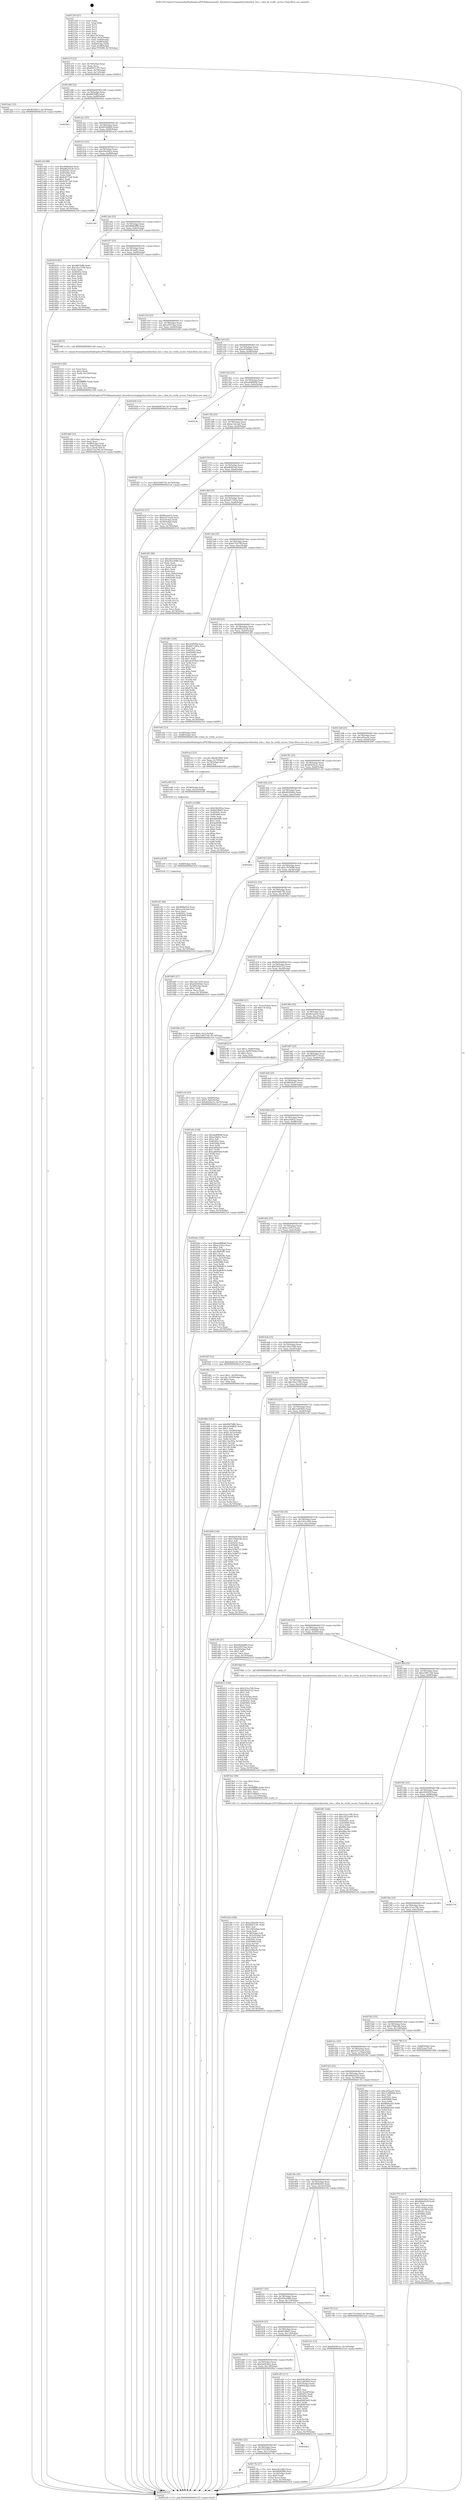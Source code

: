 digraph "0x401250" {
  label = "0x401250 (/mnt/c/Users/mathe/Desktop/tcc/POCII/binaries/extr_linuxdriversstagingvboxvideovbox_ttm.c_vbox_bo_verify_access_Final-ollvm.out::main(0))"
  labelloc = "t"
  node[shape=record]

  Entry [label="",width=0.3,height=0.3,shape=circle,fillcolor=black,style=filled]
  "0x40127f" [label="{
     0x40127f [23]\l
     | [instrs]\l
     &nbsp;&nbsp;0x40127f \<+3\>: mov -0x74(%rbp),%eax\l
     &nbsp;&nbsp;0x401282 \<+2\>: mov %eax,%ecx\l
     &nbsp;&nbsp;0x401284 \<+6\>: sub $0x804513f1,%ecx\l
     &nbsp;&nbsp;0x40128a \<+3\>: mov %eax,-0x78(%rbp)\l
     &nbsp;&nbsp;0x40128d \<+3\>: mov %ecx,-0x7c(%rbp)\l
     &nbsp;&nbsp;0x401290 \<+6\>: je 0000000000401ab2 \<main+0x862\>\l
  }"]
  "0x401ab2" [label="{
     0x401ab2 [12]\l
     | [instrs]\l
     &nbsp;&nbsp;0x401ab2 \<+7\>: movl $0xf835f413,-0x74(%rbp)\l
     &nbsp;&nbsp;0x401ab9 \<+5\>: jmp 00000000004021e9 \<main+0xf99\>\l
  }"]
  "0x401296" [label="{
     0x401296 [22]\l
     | [instrs]\l
     &nbsp;&nbsp;0x401296 \<+5\>: jmp 000000000040129b \<main+0x4b\>\l
     &nbsp;&nbsp;0x40129b \<+3\>: mov -0x78(%rbp),%eax\l
     &nbsp;&nbsp;0x40129e \<+5\>: sub $0x8907bffb,%eax\l
     &nbsp;&nbsp;0x4012a3 \<+3\>: mov %eax,-0x80(%rbp)\l
     &nbsp;&nbsp;0x4012a6 \<+6\>: je 00000000004020ce \<main+0xe7e\>\l
  }"]
  Exit [label="",width=0.3,height=0.3,shape=circle,fillcolor=black,style=filled,peripheries=2]
  "0x4020ce" [label="{
     0x4020ce\l
  }", style=dashed]
  "0x4012ac" [label="{
     0x4012ac [25]\l
     | [instrs]\l
     &nbsp;&nbsp;0x4012ac \<+5\>: jmp 00000000004012b1 \<main+0x61\>\l
     &nbsp;&nbsp;0x4012b1 \<+3\>: mov -0x78(%rbp),%eax\l
     &nbsp;&nbsp;0x4012b4 \<+5\>: sub $0x8934dd00,%eax\l
     &nbsp;&nbsp;0x4012b9 \<+6\>: mov %eax,-0x84(%rbp)\l
     &nbsp;&nbsp;0x4012bf \<+6\>: je 0000000000401e5d \<main+0xc0d\>\l
  }"]
  "0x401ef1" [label="{
     0x401ef1 [84]\l
     | [instrs]\l
     &nbsp;&nbsp;0x401ef1 \<+5\>: mov $0x4fd8a924,%eax\l
     &nbsp;&nbsp;0x401ef6 \<+5\>: mov $0xac1de2ad,%esi\l
     &nbsp;&nbsp;0x401efb \<+2\>: xor %ecx,%ecx\l
     &nbsp;&nbsp;0x401efd \<+7\>: mov 0x40505c,%edx\l
     &nbsp;&nbsp;0x401f04 \<+8\>: mov 0x405060,%r8d\l
     &nbsp;&nbsp;0x401f0c \<+3\>: sub $0x1,%ecx\l
     &nbsp;&nbsp;0x401f0f \<+3\>: mov %edx,%r9d\l
     &nbsp;&nbsp;0x401f12 \<+3\>: add %ecx,%r9d\l
     &nbsp;&nbsp;0x401f15 \<+4\>: imul %r9d,%edx\l
     &nbsp;&nbsp;0x401f19 \<+3\>: and $0x1,%edx\l
     &nbsp;&nbsp;0x401f1c \<+3\>: cmp $0x0,%edx\l
     &nbsp;&nbsp;0x401f1f \<+4\>: sete %r10b\l
     &nbsp;&nbsp;0x401f23 \<+4\>: cmp $0xa,%r8d\l
     &nbsp;&nbsp;0x401f27 \<+4\>: setl %r11b\l
     &nbsp;&nbsp;0x401f2b \<+3\>: mov %r10b,%bl\l
     &nbsp;&nbsp;0x401f2e \<+3\>: and %r11b,%bl\l
     &nbsp;&nbsp;0x401f31 \<+3\>: xor %r11b,%r10b\l
     &nbsp;&nbsp;0x401f34 \<+3\>: or %r10b,%bl\l
     &nbsp;&nbsp;0x401f37 \<+3\>: test $0x1,%bl\l
     &nbsp;&nbsp;0x401f3a \<+3\>: cmovne %esi,%eax\l
     &nbsp;&nbsp;0x401f3d \<+3\>: mov %eax,-0x74(%rbp)\l
     &nbsp;&nbsp;0x401f40 \<+5\>: jmp 00000000004021e9 \<main+0xf99\>\l
  }"]
  "0x401e5d" [label="{
     0x401e5d [88]\l
     | [instrs]\l
     &nbsp;&nbsp;0x401e5d \<+5\>: mov $0x4fd8a924,%eax\l
     &nbsp;&nbsp;0x401e62 \<+5\>: mov $0xb8b24236,%ecx\l
     &nbsp;&nbsp;0x401e67 \<+7\>: mov 0x40505c,%edx\l
     &nbsp;&nbsp;0x401e6e \<+7\>: mov 0x405060,%esi\l
     &nbsp;&nbsp;0x401e75 \<+2\>: mov %edx,%edi\l
     &nbsp;&nbsp;0x401e77 \<+6\>: add $0x8cf575a4,%edi\l
     &nbsp;&nbsp;0x401e7d \<+3\>: sub $0x1,%edi\l
     &nbsp;&nbsp;0x401e80 \<+6\>: sub $0x8cf575a4,%edi\l
     &nbsp;&nbsp;0x401e86 \<+3\>: imul %edi,%edx\l
     &nbsp;&nbsp;0x401e89 \<+3\>: and $0x1,%edx\l
     &nbsp;&nbsp;0x401e8c \<+3\>: cmp $0x0,%edx\l
     &nbsp;&nbsp;0x401e8f \<+4\>: sete %r8b\l
     &nbsp;&nbsp;0x401e93 \<+3\>: cmp $0xa,%esi\l
     &nbsp;&nbsp;0x401e96 \<+4\>: setl %r9b\l
     &nbsp;&nbsp;0x401e9a \<+3\>: mov %r8b,%r10b\l
     &nbsp;&nbsp;0x401e9d \<+3\>: and %r9b,%r10b\l
     &nbsp;&nbsp;0x401ea0 \<+3\>: xor %r9b,%r8b\l
     &nbsp;&nbsp;0x401ea3 \<+3\>: or %r8b,%r10b\l
     &nbsp;&nbsp;0x401ea6 \<+4\>: test $0x1,%r10b\l
     &nbsp;&nbsp;0x401eaa \<+3\>: cmovne %ecx,%eax\l
     &nbsp;&nbsp;0x401ead \<+3\>: mov %eax,-0x74(%rbp)\l
     &nbsp;&nbsp;0x401eb0 \<+5\>: jmp 00000000004021e9 \<main+0xf99\>\l
  }"]
  "0x4012c5" [label="{
     0x4012c5 [25]\l
     | [instrs]\l
     &nbsp;&nbsp;0x4012c5 \<+5\>: jmp 00000000004012ca \<main+0x7a\>\l
     &nbsp;&nbsp;0x4012ca \<+3\>: mov -0x78(%rbp),%eax\l
     &nbsp;&nbsp;0x4012cd \<+5\>: sub $0x936c902a,%eax\l
     &nbsp;&nbsp;0x4012d2 \<+6\>: mov %eax,-0x88(%rbp)\l
     &nbsp;&nbsp;0x4012d8 \<+6\>: je 000000000040216d \<main+0xf1d\>\l
  }"]
  "0x401ee8" [label="{
     0x401ee8 [9]\l
     | [instrs]\l
     &nbsp;&nbsp;0x401ee8 \<+4\>: mov -0x68(%rbp),%rdi\l
     &nbsp;&nbsp;0x401eec \<+5\>: call 0000000000401030 \<free@plt\>\l
     | [calls]\l
     &nbsp;&nbsp;0x401030 \{1\} (unknown)\l
  }"]
  "0x40216d" [label="{
     0x40216d\l
  }", style=dashed]
  "0x4012de" [label="{
     0x4012de [25]\l
     | [instrs]\l
     &nbsp;&nbsp;0x4012de \<+5\>: jmp 00000000004012e3 \<main+0x93\>\l
     &nbsp;&nbsp;0x4012e3 \<+3\>: mov -0x78(%rbp),%eax\l
     &nbsp;&nbsp;0x4012e6 \<+5\>: sub $0x99082f88,%eax\l
     &nbsp;&nbsp;0x4012eb \<+6\>: mov %eax,-0x8c(%rbp)\l
     &nbsp;&nbsp;0x4012f1 \<+6\>: je 0000000000401819 \<main+0x5c9\>\l
  }"]
  "0x401ed9" [label="{
     0x401ed9 [15]\l
     | [instrs]\l
     &nbsp;&nbsp;0x401ed9 \<+4\>: mov -0x58(%rbp),%rdi\l
     &nbsp;&nbsp;0x401edd \<+6\>: mov %eax,-0x12c(%rbp)\l
     &nbsp;&nbsp;0x401ee3 \<+5\>: call 0000000000401030 \<free@plt\>\l
     | [calls]\l
     &nbsp;&nbsp;0x401030 \{1\} (unknown)\l
  }"]
  "0x401819" [label="{
     0x401819 [83]\l
     | [instrs]\l
     &nbsp;&nbsp;0x401819 \<+5\>: mov $0x8907bffb,%eax\l
     &nbsp;&nbsp;0x40181e \<+5\>: mov $0x10e23196,%ecx\l
     &nbsp;&nbsp;0x401823 \<+2\>: xor %edx,%edx\l
     &nbsp;&nbsp;0x401825 \<+7\>: mov 0x40505c,%esi\l
     &nbsp;&nbsp;0x40182c \<+7\>: mov 0x405060,%edi\l
     &nbsp;&nbsp;0x401833 \<+3\>: sub $0x1,%edx\l
     &nbsp;&nbsp;0x401836 \<+3\>: mov %esi,%r8d\l
     &nbsp;&nbsp;0x401839 \<+3\>: add %edx,%r8d\l
     &nbsp;&nbsp;0x40183c \<+4\>: imul %r8d,%esi\l
     &nbsp;&nbsp;0x401840 \<+3\>: and $0x1,%esi\l
     &nbsp;&nbsp;0x401843 \<+3\>: cmp $0x0,%esi\l
     &nbsp;&nbsp;0x401846 \<+4\>: sete %r9b\l
     &nbsp;&nbsp;0x40184a \<+3\>: cmp $0xa,%edi\l
     &nbsp;&nbsp;0x40184d \<+4\>: setl %r10b\l
     &nbsp;&nbsp;0x401851 \<+3\>: mov %r9b,%r11b\l
     &nbsp;&nbsp;0x401854 \<+3\>: and %r10b,%r11b\l
     &nbsp;&nbsp;0x401857 \<+3\>: xor %r10b,%r9b\l
     &nbsp;&nbsp;0x40185a \<+3\>: or %r9b,%r11b\l
     &nbsp;&nbsp;0x40185d \<+4\>: test $0x1,%r11b\l
     &nbsp;&nbsp;0x401861 \<+3\>: cmovne %ecx,%eax\l
     &nbsp;&nbsp;0x401864 \<+3\>: mov %eax,-0x74(%rbp)\l
     &nbsp;&nbsp;0x401867 \<+5\>: jmp 00000000004021e9 \<main+0xf99\>\l
  }"]
  "0x4012f7" [label="{
     0x4012f7 [25]\l
     | [instrs]\l
     &nbsp;&nbsp;0x4012f7 \<+5\>: jmp 00000000004012fc \<main+0xac\>\l
     &nbsp;&nbsp;0x4012fc \<+3\>: mov -0x78(%rbp),%eax\l
     &nbsp;&nbsp;0x4012ff \<+5\>: sub $0xa341ed63,%eax\l
     &nbsp;&nbsp;0x401304 \<+6\>: mov %eax,-0x90(%rbp)\l
     &nbsp;&nbsp;0x40130a \<+6\>: je 0000000000401f51 \<main+0xd01\>\l
  }"]
  "0x401ec2" [label="{
     0x401ec2 [23]\l
     | [instrs]\l
     &nbsp;&nbsp;0x401ec2 \<+10\>: movabs $0x4030b6,%rdi\l
     &nbsp;&nbsp;0x401ecc \<+3\>: mov %eax,-0x70(%rbp)\l
     &nbsp;&nbsp;0x401ecf \<+3\>: mov -0x70(%rbp),%esi\l
     &nbsp;&nbsp;0x401ed2 \<+2\>: mov $0x0,%al\l
     &nbsp;&nbsp;0x401ed4 \<+5\>: call 0000000000401040 \<printf@plt\>\l
     | [calls]\l
     &nbsp;&nbsp;0x401040 \{1\} (unknown)\l
  }"]
  "0x401f51" [label="{
     0x401f51\l
  }", style=dashed]
  "0x401310" [label="{
     0x401310 [25]\l
     | [instrs]\l
     &nbsp;&nbsp;0x401310 \<+5\>: jmp 0000000000401315 \<main+0xc5\>\l
     &nbsp;&nbsp;0x401315 \<+3\>: mov -0x78(%rbp),%eax\l
     &nbsp;&nbsp;0x401318 \<+5\>: sub $0xa5f551ba,%eax\l
     &nbsp;&nbsp;0x40131d \<+6\>: mov %eax,-0x94(%rbp)\l
     &nbsp;&nbsp;0x401323 \<+6\>: je 0000000000401d0f \<main+0xabf\>\l
  }"]
  "0x401d40" [label="{
     0x401d40 [33]\l
     | [instrs]\l
     &nbsp;&nbsp;0x401d40 \<+6\>: mov -0x128(%rbp),%ecx\l
     &nbsp;&nbsp;0x401d46 \<+3\>: imul %eax,%ecx\l
     &nbsp;&nbsp;0x401d49 \<+4\>: mov -0x68(%rbp),%rdi\l
     &nbsp;&nbsp;0x401d4d \<+4\>: movslq -0x6c(%rbp),%r8\l
     &nbsp;&nbsp;0x401d51 \<+4\>: mov %ecx,(%rdi,%r8,4)\l
     &nbsp;&nbsp;0x401d55 \<+7\>: movl $0xb752a79f,-0x74(%rbp)\l
     &nbsp;&nbsp;0x401d5c \<+5\>: jmp 00000000004021e9 \<main+0xf99\>\l
  }"]
  "0x401d0f" [label="{
     0x401d0f [5]\l
     | [instrs]\l
     &nbsp;&nbsp;0x401d0f \<+5\>: call 0000000000401160 \<next_i\>\l
     | [calls]\l
     &nbsp;&nbsp;0x401160 \{1\} (/mnt/c/Users/mathe/Desktop/tcc/POCII/binaries/extr_linuxdriversstagingvboxvideovbox_ttm.c_vbox_bo_verify_access_Final-ollvm.out::next_i)\l
  }"]
  "0x401329" [label="{
     0x401329 [25]\l
     | [instrs]\l
     &nbsp;&nbsp;0x401329 \<+5\>: jmp 000000000040132e \<main+0xde\>\l
     &nbsp;&nbsp;0x40132e \<+3\>: mov -0x78(%rbp),%eax\l
     &nbsp;&nbsp;0x401331 \<+5\>: sub $0xa639d6d2,%eax\l
     &nbsp;&nbsp;0x401336 \<+6\>: mov %eax,-0x98(%rbp)\l
     &nbsp;&nbsp;0x40133c \<+6\>: je 0000000000401926 \<main+0x6d6\>\l
  }"]
  "0x401d14" [label="{
     0x401d14 [44]\l
     | [instrs]\l
     &nbsp;&nbsp;0x401d14 \<+2\>: xor %ecx,%ecx\l
     &nbsp;&nbsp;0x401d16 \<+5\>: mov $0x2,%edx\l
     &nbsp;&nbsp;0x401d1b \<+6\>: mov %edx,-0x124(%rbp)\l
     &nbsp;&nbsp;0x401d21 \<+1\>: cltd\l
     &nbsp;&nbsp;0x401d22 \<+6\>: mov -0x124(%rbp),%esi\l
     &nbsp;&nbsp;0x401d28 \<+2\>: idiv %esi\l
     &nbsp;&nbsp;0x401d2a \<+6\>: imul $0xfffffffe,%edx,%edx\l
     &nbsp;&nbsp;0x401d30 \<+3\>: sub $0x1,%ecx\l
     &nbsp;&nbsp;0x401d33 \<+2\>: sub %ecx,%edx\l
     &nbsp;&nbsp;0x401d35 \<+6\>: mov %edx,-0x128(%rbp)\l
     &nbsp;&nbsp;0x401d3b \<+5\>: call 0000000000401160 \<next_i\>\l
     | [calls]\l
     &nbsp;&nbsp;0x401160 \{1\} (/mnt/c/Users/mathe/Desktop/tcc/POCII/binaries/extr_linuxdriversstagingvboxvideovbox_ttm.c_vbox_bo_verify_access_Final-ollvm.out::next_i)\l
  }"]
  "0x401926" [label="{
     0x401926 [12]\l
     | [instrs]\l
     &nbsp;&nbsp;0x401926 \<+7\>: movl $0xb4bfd7a0,-0x74(%rbp)\l
     &nbsp;&nbsp;0x40192d \<+5\>: jmp 00000000004021e9 \<main+0xf99\>\l
  }"]
  "0x401342" [label="{
     0x401342 [25]\l
     | [instrs]\l
     &nbsp;&nbsp;0x401342 \<+5\>: jmp 0000000000401347 \<main+0xf7\>\l
     &nbsp;&nbsp;0x401347 \<+3\>: mov -0x78(%rbp),%eax\l
     &nbsp;&nbsp;0x40134a \<+5\>: sub $0xabdf9648,%eax\l
     &nbsp;&nbsp;0x40134f \<+6\>: mov %eax,-0x9c(%rbp)\l
     &nbsp;&nbsp;0x401355 \<+6\>: je 000000000040214e \<main+0xefe\>\l
  }"]
  "0x401c16" [label="{
     0x401c16 [23]\l
     | [instrs]\l
     &nbsp;&nbsp;0x401c16 \<+4\>: mov %rax,-0x68(%rbp)\l
     &nbsp;&nbsp;0x401c1a \<+7\>: movl $0x0,-0x6c(%rbp)\l
     &nbsp;&nbsp;0x401c21 \<+7\>: movl $0xd0d36c5c,-0x74(%rbp)\l
     &nbsp;&nbsp;0x401c28 \<+5\>: jmp 00000000004021e9 \<main+0xf99\>\l
  }"]
  "0x40214e" [label="{
     0x40214e\l
  }", style=dashed]
  "0x40135b" [label="{
     0x40135b [25]\l
     | [instrs]\l
     &nbsp;&nbsp;0x40135b \<+5\>: jmp 0000000000401360 \<main+0x110\>\l
     &nbsp;&nbsp;0x401360 \<+3\>: mov -0x78(%rbp),%eax\l
     &nbsp;&nbsp;0x401363 \<+5\>: sub $0xac1de2ad,%eax\l
     &nbsp;&nbsp;0x401368 \<+6\>: mov %eax,-0xa0(%rbp)\l
     &nbsp;&nbsp;0x40136e \<+6\>: je 0000000000401f45 \<main+0xcf5\>\l
  }"]
  "0x401a0a" [label="{
     0x401a0a [168]\l
     | [instrs]\l
     &nbsp;&nbsp;0x401a0a \<+5\>: mov $0xca05ae9c,%ecx\l
     &nbsp;&nbsp;0x401a0f \<+5\>: mov $0x804513f1,%edx\l
     &nbsp;&nbsp;0x401a14 \<+3\>: mov $0x1,%sil\l
     &nbsp;&nbsp;0x401a17 \<+6\>: mov -0x120(%rbp),%edi\l
     &nbsp;&nbsp;0x401a1d \<+3\>: imul %eax,%edi\l
     &nbsp;&nbsp;0x401a20 \<+4\>: mov -0x58(%rbp),%r8\l
     &nbsp;&nbsp;0x401a24 \<+4\>: movslq -0x5c(%rbp),%r9\l
     &nbsp;&nbsp;0x401a28 \<+4\>: mov %edi,(%r8,%r9,4)\l
     &nbsp;&nbsp;0x401a2c \<+7\>: mov 0x40505c,%eax\l
     &nbsp;&nbsp;0x401a33 \<+7\>: mov 0x405060,%edi\l
     &nbsp;&nbsp;0x401a3a \<+3\>: mov %eax,%r10d\l
     &nbsp;&nbsp;0x401a3d \<+7\>: add $0xd2f4be4a,%r10d\l
     &nbsp;&nbsp;0x401a44 \<+4\>: sub $0x1,%r10d\l
     &nbsp;&nbsp;0x401a48 \<+7\>: sub $0xd2f4be4a,%r10d\l
     &nbsp;&nbsp;0x401a4f \<+4\>: imul %r10d,%eax\l
     &nbsp;&nbsp;0x401a53 \<+3\>: and $0x1,%eax\l
     &nbsp;&nbsp;0x401a56 \<+3\>: cmp $0x0,%eax\l
     &nbsp;&nbsp;0x401a59 \<+4\>: sete %r11b\l
     &nbsp;&nbsp;0x401a5d \<+3\>: cmp $0xa,%edi\l
     &nbsp;&nbsp;0x401a60 \<+3\>: setl %bl\l
     &nbsp;&nbsp;0x401a63 \<+3\>: mov %r11b,%r14b\l
     &nbsp;&nbsp;0x401a66 \<+4\>: xor $0xff,%r14b\l
     &nbsp;&nbsp;0x401a6a \<+3\>: mov %bl,%r15b\l
     &nbsp;&nbsp;0x401a6d \<+4\>: xor $0xff,%r15b\l
     &nbsp;&nbsp;0x401a71 \<+4\>: xor $0x1,%sil\l
     &nbsp;&nbsp;0x401a75 \<+3\>: mov %r14b,%r12b\l
     &nbsp;&nbsp;0x401a78 \<+4\>: and $0xff,%r12b\l
     &nbsp;&nbsp;0x401a7c \<+3\>: and %sil,%r11b\l
     &nbsp;&nbsp;0x401a7f \<+3\>: mov %r15b,%r13b\l
     &nbsp;&nbsp;0x401a82 \<+4\>: and $0xff,%r13b\l
     &nbsp;&nbsp;0x401a86 \<+3\>: and %sil,%bl\l
     &nbsp;&nbsp;0x401a89 \<+3\>: or %r11b,%r12b\l
     &nbsp;&nbsp;0x401a8c \<+3\>: or %bl,%r13b\l
     &nbsp;&nbsp;0x401a8f \<+3\>: xor %r13b,%r12b\l
     &nbsp;&nbsp;0x401a92 \<+3\>: or %r15b,%r14b\l
     &nbsp;&nbsp;0x401a95 \<+4\>: xor $0xff,%r14b\l
     &nbsp;&nbsp;0x401a99 \<+4\>: or $0x1,%sil\l
     &nbsp;&nbsp;0x401a9d \<+3\>: and %sil,%r14b\l
     &nbsp;&nbsp;0x401aa0 \<+3\>: or %r14b,%r12b\l
     &nbsp;&nbsp;0x401aa3 \<+4\>: test $0x1,%r12b\l
     &nbsp;&nbsp;0x401aa7 \<+3\>: cmovne %edx,%ecx\l
     &nbsp;&nbsp;0x401aaa \<+3\>: mov %ecx,-0x74(%rbp)\l
     &nbsp;&nbsp;0x401aad \<+5\>: jmp 00000000004021e9 \<main+0xf99\>\l
  }"]
  "0x401f45" [label="{
     0x401f45 [12]\l
     | [instrs]\l
     &nbsp;&nbsp;0x401f45 \<+7\>: movl $0xf166b75b,-0x74(%rbp)\l
     &nbsp;&nbsp;0x401f4c \<+5\>: jmp 00000000004021e9 \<main+0xf99\>\l
  }"]
  "0x401374" [label="{
     0x401374 [25]\l
     | [instrs]\l
     &nbsp;&nbsp;0x401374 \<+5\>: jmp 0000000000401379 \<main+0x129\>\l
     &nbsp;&nbsp;0x401379 \<+3\>: mov -0x78(%rbp),%eax\l
     &nbsp;&nbsp;0x40137c \<+5\>: sub $0xb4bfd7a0,%eax\l
     &nbsp;&nbsp;0x401381 \<+6\>: mov %eax,-0xa4(%rbp)\l
     &nbsp;&nbsp;0x401387 \<+6\>: je 0000000000401932 \<main+0x6e2\>\l
  }"]
  "0x4019e2" [label="{
     0x4019e2 [40]\l
     | [instrs]\l
     &nbsp;&nbsp;0x4019e2 \<+5\>: mov $0x2,%ecx\l
     &nbsp;&nbsp;0x4019e7 \<+1\>: cltd\l
     &nbsp;&nbsp;0x4019e8 \<+2\>: idiv %ecx\l
     &nbsp;&nbsp;0x4019ea \<+6\>: imul $0xfffffffe,%edx,%ecx\l
     &nbsp;&nbsp;0x4019f0 \<+6\>: add $0x5399bd15,%ecx\l
     &nbsp;&nbsp;0x4019f6 \<+3\>: add $0x1,%ecx\l
     &nbsp;&nbsp;0x4019f9 \<+6\>: sub $0x5399bd15,%ecx\l
     &nbsp;&nbsp;0x4019ff \<+6\>: mov %ecx,-0x120(%rbp)\l
     &nbsp;&nbsp;0x401a05 \<+5\>: call 0000000000401160 \<next_i\>\l
     | [calls]\l
     &nbsp;&nbsp;0x401160 \{1\} (/mnt/c/Users/mathe/Desktop/tcc/POCII/binaries/extr_linuxdriversstagingvboxvideovbox_ttm.c_vbox_bo_verify_access_Final-ollvm.out::next_i)\l
  }"]
  "0x401932" [label="{
     0x401932 [27]\l
     | [instrs]\l
     &nbsp;&nbsp;0x401932 \<+5\>: mov $0xf6cead32,%eax\l
     &nbsp;&nbsp;0x401937 \<+5\>: mov $0x41b72a28,%ecx\l
     &nbsp;&nbsp;0x40193c \<+3\>: mov -0x5c(%rbp),%edx\l
     &nbsp;&nbsp;0x40193f \<+3\>: cmp -0x50(%rbp),%edx\l
     &nbsp;&nbsp;0x401942 \<+3\>: cmovl %ecx,%eax\l
     &nbsp;&nbsp;0x401945 \<+3\>: mov %eax,-0x74(%rbp)\l
     &nbsp;&nbsp;0x401948 \<+5\>: jmp 00000000004021e9 \<main+0xf99\>\l
  }"]
  "0x40138d" [label="{
     0x40138d [25]\l
     | [instrs]\l
     &nbsp;&nbsp;0x40138d \<+5\>: jmp 0000000000401392 \<main+0x142\>\l
     &nbsp;&nbsp;0x401392 \<+3\>: mov -0x78(%rbp),%eax\l
     &nbsp;&nbsp;0x401395 \<+5\>: sub $0xb617385a,%eax\l
     &nbsp;&nbsp;0x40139a \<+6\>: mov %eax,-0xa8(%rbp)\l
     &nbsp;&nbsp;0x4013a0 \<+6\>: je 0000000000401df1 \<main+0xba1\>\l
  }"]
  "0x401883" [label="{
     0x401883 [163]\l
     | [instrs]\l
     &nbsp;&nbsp;0x401883 \<+5\>: mov $0x8907bffb,%ecx\l
     &nbsp;&nbsp;0x401888 \<+5\>: mov $0xa639d6d2,%edx\l
     &nbsp;&nbsp;0x40188d \<+3\>: mov $0x1,%sil\l
     &nbsp;&nbsp;0x401890 \<+4\>: mov %rax,-0x58(%rbp)\l
     &nbsp;&nbsp;0x401894 \<+7\>: movl $0x0,-0x5c(%rbp)\l
     &nbsp;&nbsp;0x40189b \<+8\>: mov 0x40505c,%r8d\l
     &nbsp;&nbsp;0x4018a3 \<+8\>: mov 0x405060,%r9d\l
     &nbsp;&nbsp;0x4018ab \<+3\>: mov %r8d,%r10d\l
     &nbsp;&nbsp;0x4018ae \<+7\>: add $0x12acf55a,%r10d\l
     &nbsp;&nbsp;0x4018b5 \<+4\>: sub $0x1,%r10d\l
     &nbsp;&nbsp;0x4018b9 \<+7\>: sub $0x12acf55a,%r10d\l
     &nbsp;&nbsp;0x4018c0 \<+4\>: imul %r10d,%r8d\l
     &nbsp;&nbsp;0x4018c4 \<+4\>: and $0x1,%r8d\l
     &nbsp;&nbsp;0x4018c8 \<+4\>: cmp $0x0,%r8d\l
     &nbsp;&nbsp;0x4018cc \<+4\>: sete %r11b\l
     &nbsp;&nbsp;0x4018d0 \<+4\>: cmp $0xa,%r9d\l
     &nbsp;&nbsp;0x4018d4 \<+3\>: setl %bl\l
     &nbsp;&nbsp;0x4018d7 \<+3\>: mov %r11b,%r14b\l
     &nbsp;&nbsp;0x4018da \<+4\>: xor $0xff,%r14b\l
     &nbsp;&nbsp;0x4018de \<+3\>: mov %bl,%r15b\l
     &nbsp;&nbsp;0x4018e1 \<+4\>: xor $0xff,%r15b\l
     &nbsp;&nbsp;0x4018e5 \<+4\>: xor $0x1,%sil\l
     &nbsp;&nbsp;0x4018e9 \<+3\>: mov %r14b,%r12b\l
     &nbsp;&nbsp;0x4018ec \<+4\>: and $0xff,%r12b\l
     &nbsp;&nbsp;0x4018f0 \<+3\>: and %sil,%r11b\l
     &nbsp;&nbsp;0x4018f3 \<+3\>: mov %r15b,%r13b\l
     &nbsp;&nbsp;0x4018f6 \<+4\>: and $0xff,%r13b\l
     &nbsp;&nbsp;0x4018fa \<+3\>: and %sil,%bl\l
     &nbsp;&nbsp;0x4018fd \<+3\>: or %r11b,%r12b\l
     &nbsp;&nbsp;0x401900 \<+3\>: or %bl,%r13b\l
     &nbsp;&nbsp;0x401903 \<+3\>: xor %r13b,%r12b\l
     &nbsp;&nbsp;0x401906 \<+3\>: or %r15b,%r14b\l
     &nbsp;&nbsp;0x401909 \<+4\>: xor $0xff,%r14b\l
     &nbsp;&nbsp;0x40190d \<+4\>: or $0x1,%sil\l
     &nbsp;&nbsp;0x401911 \<+3\>: and %sil,%r14b\l
     &nbsp;&nbsp;0x401914 \<+3\>: or %r14b,%r12b\l
     &nbsp;&nbsp;0x401917 \<+4\>: test $0x1,%r12b\l
     &nbsp;&nbsp;0x40191b \<+3\>: cmovne %edx,%ecx\l
     &nbsp;&nbsp;0x40191e \<+3\>: mov %ecx,-0x74(%rbp)\l
     &nbsp;&nbsp;0x401921 \<+5\>: jmp 00000000004021e9 \<main+0xf99\>\l
  }"]
  "0x401df1" [label="{
     0x401df1 [96]\l
     | [instrs]\l
     &nbsp;&nbsp;0x401df1 \<+5\>: mov $0x2f205f3f,%eax\l
     &nbsp;&nbsp;0x401df6 \<+5\>: mov $0x593e5980,%ecx\l
     &nbsp;&nbsp;0x401dfb \<+2\>: xor %edx,%edx\l
     &nbsp;&nbsp;0x401dfd \<+3\>: mov -0x6c(%rbp),%esi\l
     &nbsp;&nbsp;0x401e00 \<+2\>: mov %edx,%edi\l
     &nbsp;&nbsp;0x401e02 \<+3\>: sub $0x1,%edi\l
     &nbsp;&nbsp;0x401e05 \<+2\>: sub %edi,%esi\l
     &nbsp;&nbsp;0x401e07 \<+3\>: mov %esi,-0x6c(%rbp)\l
     &nbsp;&nbsp;0x401e0a \<+7\>: mov 0x40505c,%esi\l
     &nbsp;&nbsp;0x401e11 \<+7\>: mov 0x405060,%edi\l
     &nbsp;&nbsp;0x401e18 \<+3\>: sub $0x1,%edx\l
     &nbsp;&nbsp;0x401e1b \<+3\>: mov %esi,%r8d\l
     &nbsp;&nbsp;0x401e1e \<+3\>: add %edx,%r8d\l
     &nbsp;&nbsp;0x401e21 \<+4\>: imul %r8d,%esi\l
     &nbsp;&nbsp;0x401e25 \<+3\>: and $0x1,%esi\l
     &nbsp;&nbsp;0x401e28 \<+3\>: cmp $0x0,%esi\l
     &nbsp;&nbsp;0x401e2b \<+4\>: sete %r9b\l
     &nbsp;&nbsp;0x401e2f \<+3\>: cmp $0xa,%edi\l
     &nbsp;&nbsp;0x401e32 \<+4\>: setl %r10b\l
     &nbsp;&nbsp;0x401e36 \<+3\>: mov %r9b,%r11b\l
     &nbsp;&nbsp;0x401e39 \<+3\>: and %r10b,%r11b\l
     &nbsp;&nbsp;0x401e3c \<+3\>: xor %r10b,%r9b\l
     &nbsp;&nbsp;0x401e3f \<+3\>: or %r9b,%r11b\l
     &nbsp;&nbsp;0x401e42 \<+4\>: test $0x1,%r11b\l
     &nbsp;&nbsp;0x401e46 \<+3\>: cmovne %ecx,%eax\l
     &nbsp;&nbsp;0x401e49 \<+3\>: mov %eax,-0x74(%rbp)\l
     &nbsp;&nbsp;0x401e4c \<+5\>: jmp 00000000004021e9 \<main+0xf99\>\l
  }"]
  "0x4013a6" [label="{
     0x4013a6 [25]\l
     | [instrs]\l
     &nbsp;&nbsp;0x4013a6 \<+5\>: jmp 00000000004013ab \<main+0x15b\>\l
     &nbsp;&nbsp;0x4013ab \<+3\>: mov -0x78(%rbp),%eax\l
     &nbsp;&nbsp;0x4013ae \<+5\>: sub $0xb752a79f,%eax\l
     &nbsp;&nbsp;0x4013b3 \<+6\>: mov %eax,-0xac(%rbp)\l
     &nbsp;&nbsp;0x4013b9 \<+6\>: je 0000000000401d61 \<main+0xb11\>\l
  }"]
  "0x40167b" [label="{
     0x40167b\l
  }", style=dashed]
  "0x401d61" [label="{
     0x401d61 [144]\l
     | [instrs]\l
     &nbsp;&nbsp;0x401d61 \<+5\>: mov $0x2f205f3f,%eax\l
     &nbsp;&nbsp;0x401d66 \<+5\>: mov $0xb617385a,%ecx\l
     &nbsp;&nbsp;0x401d6b \<+2\>: mov $0x1,%dl\l
     &nbsp;&nbsp;0x401d6d \<+7\>: mov 0x40505c,%esi\l
     &nbsp;&nbsp;0x401d74 \<+7\>: mov 0x405060,%edi\l
     &nbsp;&nbsp;0x401d7b \<+3\>: mov %esi,%r8d\l
     &nbsp;&nbsp;0x401d7e \<+7\>: add $0xe41820e4,%r8d\l
     &nbsp;&nbsp;0x401d85 \<+4\>: sub $0x1,%r8d\l
     &nbsp;&nbsp;0x401d89 \<+7\>: sub $0xe41820e4,%r8d\l
     &nbsp;&nbsp;0x401d90 \<+4\>: imul %r8d,%esi\l
     &nbsp;&nbsp;0x401d94 \<+3\>: and $0x1,%esi\l
     &nbsp;&nbsp;0x401d97 \<+3\>: cmp $0x0,%esi\l
     &nbsp;&nbsp;0x401d9a \<+4\>: sete %r9b\l
     &nbsp;&nbsp;0x401d9e \<+3\>: cmp $0xa,%edi\l
     &nbsp;&nbsp;0x401da1 \<+4\>: setl %r10b\l
     &nbsp;&nbsp;0x401da5 \<+3\>: mov %r9b,%r11b\l
     &nbsp;&nbsp;0x401da8 \<+4\>: xor $0xff,%r11b\l
     &nbsp;&nbsp;0x401dac \<+3\>: mov %r10b,%bl\l
     &nbsp;&nbsp;0x401daf \<+3\>: xor $0xff,%bl\l
     &nbsp;&nbsp;0x401db2 \<+3\>: xor $0x1,%dl\l
     &nbsp;&nbsp;0x401db5 \<+3\>: mov %r11b,%r14b\l
     &nbsp;&nbsp;0x401db8 \<+4\>: and $0xff,%r14b\l
     &nbsp;&nbsp;0x401dbc \<+3\>: and %dl,%r9b\l
     &nbsp;&nbsp;0x401dbf \<+3\>: mov %bl,%r15b\l
     &nbsp;&nbsp;0x401dc2 \<+4\>: and $0xff,%r15b\l
     &nbsp;&nbsp;0x401dc6 \<+3\>: and %dl,%r10b\l
     &nbsp;&nbsp;0x401dc9 \<+3\>: or %r9b,%r14b\l
     &nbsp;&nbsp;0x401dcc \<+3\>: or %r10b,%r15b\l
     &nbsp;&nbsp;0x401dcf \<+3\>: xor %r15b,%r14b\l
     &nbsp;&nbsp;0x401dd2 \<+3\>: or %bl,%r11b\l
     &nbsp;&nbsp;0x401dd5 \<+4\>: xor $0xff,%r11b\l
     &nbsp;&nbsp;0x401dd9 \<+3\>: or $0x1,%dl\l
     &nbsp;&nbsp;0x401ddc \<+3\>: and %dl,%r11b\l
     &nbsp;&nbsp;0x401ddf \<+3\>: or %r11b,%r14b\l
     &nbsp;&nbsp;0x401de2 \<+4\>: test $0x1,%r14b\l
     &nbsp;&nbsp;0x401de6 \<+3\>: cmovne %ecx,%eax\l
     &nbsp;&nbsp;0x401de9 \<+3\>: mov %eax,-0x74(%rbp)\l
     &nbsp;&nbsp;0x401dec \<+5\>: jmp 00000000004021e9 \<main+0xf99\>\l
  }"]
  "0x4013bf" [label="{
     0x4013bf [25]\l
     | [instrs]\l
     &nbsp;&nbsp;0x4013bf \<+5\>: jmp 00000000004013c4 \<main+0x174\>\l
     &nbsp;&nbsp;0x4013c4 \<+3\>: mov -0x78(%rbp),%eax\l
     &nbsp;&nbsp;0x4013c7 \<+5\>: sub $0xb8b24236,%eax\l
     &nbsp;&nbsp;0x4013cc \<+6\>: mov %eax,-0xb0(%rbp)\l
     &nbsp;&nbsp;0x4013d2 \<+6\>: je 0000000000401eb5 \<main+0xc65\>\l
  }"]
  "0x4017fe" [label="{
     0x4017fe [27]\l
     | [instrs]\l
     &nbsp;&nbsp;0x4017fe \<+5\>: mov $0xa341ed63,%eax\l
     &nbsp;&nbsp;0x401803 \<+5\>: mov $0x99082f88,%ecx\l
     &nbsp;&nbsp;0x401808 \<+3\>: mov -0x34(%rbp),%edx\l
     &nbsp;&nbsp;0x40180b \<+3\>: cmp $0x0,%edx\l
     &nbsp;&nbsp;0x40180e \<+3\>: cmove %ecx,%eax\l
     &nbsp;&nbsp;0x401811 \<+3\>: mov %eax,-0x74(%rbp)\l
     &nbsp;&nbsp;0x401814 \<+5\>: jmp 00000000004021e9 \<main+0xf99\>\l
  }"]
  "0x401eb5" [label="{
     0x401eb5 [13]\l
     | [instrs]\l
     &nbsp;&nbsp;0x401eb5 \<+4\>: mov -0x58(%rbp),%rdi\l
     &nbsp;&nbsp;0x401eb9 \<+4\>: mov -0x68(%rbp),%rsi\l
     &nbsp;&nbsp;0x401ebd \<+5\>: call 0000000000401240 \<vbox_bo_verify_access\>\l
     | [calls]\l
     &nbsp;&nbsp;0x401240 \{1\} (/mnt/c/Users/mathe/Desktop/tcc/POCII/binaries/extr_linuxdriversstagingvboxvideovbox_ttm.c_vbox_bo_verify_access_Final-ollvm.out::vbox_bo_verify_access)\l
  }"]
  "0x4013d8" [label="{
     0x4013d8 [25]\l
     | [instrs]\l
     &nbsp;&nbsp;0x4013d8 \<+5\>: jmp 00000000004013dd \<main+0x18d\>\l
     &nbsp;&nbsp;0x4013dd \<+3\>: mov -0x78(%rbp),%eax\l
     &nbsp;&nbsp;0x4013e0 \<+5\>: sub $0xca05ae9c,%eax\l
     &nbsp;&nbsp;0x4013e5 \<+6\>: mov %eax,-0xb4(%rbp)\l
     &nbsp;&nbsp;0x4013eb \<+6\>: je 00000000004020fc \<main+0xeac\>\l
  }"]
  "0x401662" [label="{
     0x401662 [25]\l
     | [instrs]\l
     &nbsp;&nbsp;0x401662 \<+5\>: jmp 0000000000401667 \<main+0x417\>\l
     &nbsp;&nbsp;0x401667 \<+3\>: mov -0x78(%rbp),%eax\l
     &nbsp;&nbsp;0x40166a \<+5\>: sub $0x7525582f,%eax\l
     &nbsp;&nbsp;0x40166f \<+6\>: mov %eax,-0x11c(%rbp)\l
     &nbsp;&nbsp;0x401675 \<+6\>: je 00000000004017fe \<main+0x5ae\>\l
  }"]
  "0x4020fc" [label="{
     0x4020fc\l
  }", style=dashed]
  "0x4013f1" [label="{
     0x4013f1 [25]\l
     | [instrs]\l
     &nbsp;&nbsp;0x4013f1 \<+5\>: jmp 00000000004013f6 \<main+0x1a6\>\l
     &nbsp;&nbsp;0x4013f6 \<+3\>: mov -0x78(%rbp),%eax\l
     &nbsp;&nbsp;0x4013f9 \<+5\>: sub $0xd0d36c5c,%eax\l
     &nbsp;&nbsp;0x4013fe \<+6\>: mov %eax,-0xb8(%rbp)\l
     &nbsp;&nbsp;0x401404 \<+6\>: je 0000000000401c2d \<main+0x9dd\>\l
  }"]
  "0x4020b2" [label="{
     0x4020b2\l
  }", style=dashed]
  "0x401c2d" [label="{
     0x401c2d [88]\l
     | [instrs]\l
     &nbsp;&nbsp;0x401c2d \<+5\>: mov $0x936c902a,%eax\l
     &nbsp;&nbsp;0x401c32 \<+5\>: mov $0x601ffa65,%ecx\l
     &nbsp;&nbsp;0x401c37 \<+7\>: mov 0x40505c,%edx\l
     &nbsp;&nbsp;0x401c3e \<+7\>: mov 0x405060,%esi\l
     &nbsp;&nbsp;0x401c45 \<+2\>: mov %edx,%edi\l
     &nbsp;&nbsp;0x401c47 \<+6\>: add $0xda6ddf6,%edi\l
     &nbsp;&nbsp;0x401c4d \<+3\>: sub $0x1,%edi\l
     &nbsp;&nbsp;0x401c50 \<+6\>: sub $0xda6ddf6,%edi\l
     &nbsp;&nbsp;0x401c56 \<+3\>: imul %edi,%edx\l
     &nbsp;&nbsp;0x401c59 \<+3\>: and $0x1,%edx\l
     &nbsp;&nbsp;0x401c5c \<+3\>: cmp $0x0,%edx\l
     &nbsp;&nbsp;0x401c5f \<+4\>: sete %r8b\l
     &nbsp;&nbsp;0x401c63 \<+3\>: cmp $0xa,%esi\l
     &nbsp;&nbsp;0x401c66 \<+4\>: setl %r9b\l
     &nbsp;&nbsp;0x401c6a \<+3\>: mov %r8b,%r10b\l
     &nbsp;&nbsp;0x401c6d \<+3\>: and %r9b,%r10b\l
     &nbsp;&nbsp;0x401c70 \<+3\>: xor %r9b,%r8b\l
     &nbsp;&nbsp;0x401c73 \<+3\>: or %r8b,%r10b\l
     &nbsp;&nbsp;0x401c76 \<+4\>: test $0x1,%r10b\l
     &nbsp;&nbsp;0x401c7a \<+3\>: cmovne %ecx,%eax\l
     &nbsp;&nbsp;0x401c7d \<+3\>: mov %eax,-0x74(%rbp)\l
     &nbsp;&nbsp;0x401c80 \<+5\>: jmp 00000000004021e9 \<main+0xf99\>\l
  }"]
  "0x40140a" [label="{
     0x40140a [25]\l
     | [instrs]\l
     &nbsp;&nbsp;0x40140a \<+5\>: jmp 000000000040140f \<main+0x1bf\>\l
     &nbsp;&nbsp;0x40140f \<+3\>: mov -0x78(%rbp),%eax\l
     &nbsp;&nbsp;0x401412 \<+5\>: sub $0xd42044dc,%eax\l
     &nbsp;&nbsp;0x401417 \<+6\>: mov %eax,-0xbc(%rbp)\l
     &nbsp;&nbsp;0x40141d \<+6\>: je 00000000004016a0 \<main+0x450\>\l
  }"]
  "0x401649" [label="{
     0x401649 [25]\l
     | [instrs]\l
     &nbsp;&nbsp;0x401649 \<+5\>: jmp 000000000040164e \<main+0x3fe\>\l
     &nbsp;&nbsp;0x40164e \<+3\>: mov -0x78(%rbp),%eax\l
     &nbsp;&nbsp;0x401651 \<+5\>: sub $0x6a043be2,%eax\l
     &nbsp;&nbsp;0x401656 \<+6\>: mov %eax,-0x118(%rbp)\l
     &nbsp;&nbsp;0x40165c \<+6\>: je 00000000004020b2 \<main+0xe62\>\l
  }"]
  "0x4016a0" [label="{
     0x4016a0\l
  }", style=dashed]
  "0x401423" [label="{
     0x401423 [25]\l
     | [instrs]\l
     &nbsp;&nbsp;0x401423 \<+5\>: jmp 0000000000401428 \<main+0x1d8\>\l
     &nbsp;&nbsp;0x401428 \<+3\>: mov -0x78(%rbp),%eax\l
     &nbsp;&nbsp;0x40142b \<+5\>: sub $0xe797bf98,%eax\l
     &nbsp;&nbsp;0x401430 \<+6\>: mov %eax,-0xc0(%rbp)\l
     &nbsp;&nbsp;0x401436 \<+6\>: je 0000000000401685 \<main+0x435\>\l
  }"]
  "0x401c85" [label="{
     0x401c85 [111]\l
     | [instrs]\l
     &nbsp;&nbsp;0x401c85 \<+5\>: mov $0x936c902a,%eax\l
     &nbsp;&nbsp;0x401c8a \<+5\>: mov $0x1abf3b02,%ecx\l
     &nbsp;&nbsp;0x401c8f \<+3\>: mov -0x6c(%rbp),%edx\l
     &nbsp;&nbsp;0x401c92 \<+3\>: cmp -0x60(%rbp),%edx\l
     &nbsp;&nbsp;0x401c95 \<+4\>: setl %sil\l
     &nbsp;&nbsp;0x401c99 \<+4\>: and $0x1,%sil\l
     &nbsp;&nbsp;0x401c9d \<+4\>: mov %sil,-0x2d(%rbp)\l
     &nbsp;&nbsp;0x401ca1 \<+7\>: mov 0x40505c,%edx\l
     &nbsp;&nbsp;0x401ca8 \<+7\>: mov 0x405060,%edi\l
     &nbsp;&nbsp;0x401caf \<+3\>: mov %edx,%r8d\l
     &nbsp;&nbsp;0x401cb2 \<+7\>: sub $0xd0065e02,%r8d\l
     &nbsp;&nbsp;0x401cb9 \<+4\>: sub $0x1,%r8d\l
     &nbsp;&nbsp;0x401cbd \<+7\>: add $0xd0065e02,%r8d\l
     &nbsp;&nbsp;0x401cc4 \<+4\>: imul %r8d,%edx\l
     &nbsp;&nbsp;0x401cc8 \<+3\>: and $0x1,%edx\l
     &nbsp;&nbsp;0x401ccb \<+3\>: cmp $0x0,%edx\l
     &nbsp;&nbsp;0x401cce \<+4\>: sete %sil\l
     &nbsp;&nbsp;0x401cd2 \<+3\>: cmp $0xa,%edi\l
     &nbsp;&nbsp;0x401cd5 \<+4\>: setl %r9b\l
     &nbsp;&nbsp;0x401cd9 \<+3\>: mov %sil,%r10b\l
     &nbsp;&nbsp;0x401cdc \<+3\>: and %r9b,%r10b\l
     &nbsp;&nbsp;0x401cdf \<+3\>: xor %r9b,%sil\l
     &nbsp;&nbsp;0x401ce2 \<+3\>: or %sil,%r10b\l
     &nbsp;&nbsp;0x401ce5 \<+4\>: test $0x1,%r10b\l
     &nbsp;&nbsp;0x401ce9 \<+3\>: cmovne %ecx,%eax\l
     &nbsp;&nbsp;0x401cec \<+3\>: mov %eax,-0x74(%rbp)\l
     &nbsp;&nbsp;0x401cef \<+5\>: jmp 00000000004021e9 \<main+0xf99\>\l
  }"]
  "0x401685" [label="{
     0x401685 [27]\l
     | [instrs]\l
     &nbsp;&nbsp;0x401685 \<+5\>: mov $0x14a13193,%eax\l
     &nbsp;&nbsp;0x40168a \<+5\>: mov $0xd42044dc,%ecx\l
     &nbsp;&nbsp;0x40168f \<+3\>: mov -0x38(%rbp),%edx\l
     &nbsp;&nbsp;0x401692 \<+3\>: cmp $0x2,%edx\l
     &nbsp;&nbsp;0x401695 \<+3\>: cmovne %ecx,%eax\l
     &nbsp;&nbsp;0x401698 \<+3\>: mov %eax,-0x74(%rbp)\l
     &nbsp;&nbsp;0x40169b \<+5\>: jmp 00000000004021e9 \<main+0xf99\>\l
  }"]
  "0x40143c" [label="{
     0x40143c [25]\l
     | [instrs]\l
     &nbsp;&nbsp;0x40143c \<+5\>: jmp 0000000000401441 \<main+0x1f1\>\l
     &nbsp;&nbsp;0x401441 \<+3\>: mov -0x78(%rbp),%eax\l
     &nbsp;&nbsp;0x401444 \<+5\>: sub $0xf166b75b,%eax\l
     &nbsp;&nbsp;0x401449 \<+6\>: mov %eax,-0xc4(%rbp)\l
     &nbsp;&nbsp;0x40144f \<+6\>: je 0000000000401f6e \<main+0xd1e\>\l
  }"]
  "0x4021e9" [label="{
     0x4021e9 [5]\l
     | [instrs]\l
     &nbsp;&nbsp;0x4021e9 \<+5\>: jmp 000000000040127f \<main+0x2f\>\l
  }"]
  "0x401250" [label="{
     0x401250 [47]\l
     | [instrs]\l
     &nbsp;&nbsp;0x401250 \<+1\>: push %rbp\l
     &nbsp;&nbsp;0x401251 \<+3\>: mov %rsp,%rbp\l
     &nbsp;&nbsp;0x401254 \<+2\>: push %r15\l
     &nbsp;&nbsp;0x401256 \<+2\>: push %r14\l
     &nbsp;&nbsp;0x401258 \<+2\>: push %r13\l
     &nbsp;&nbsp;0x40125a \<+2\>: push %r12\l
     &nbsp;&nbsp;0x40125c \<+1\>: push %rbx\l
     &nbsp;&nbsp;0x40125d \<+7\>: sub $0x118,%rsp\l
     &nbsp;&nbsp;0x401264 \<+7\>: movl $0x0,-0x3c(%rbp)\l
     &nbsp;&nbsp;0x40126b \<+3\>: mov %edi,-0x40(%rbp)\l
     &nbsp;&nbsp;0x40126e \<+4\>: mov %rsi,-0x48(%rbp)\l
     &nbsp;&nbsp;0x401272 \<+3\>: mov -0x40(%rbp),%edi\l
     &nbsp;&nbsp;0x401275 \<+3\>: mov %edi,-0x38(%rbp)\l
     &nbsp;&nbsp;0x401278 \<+7\>: movl $0xe797bf98,-0x74(%rbp)\l
  }"]
  "0x401630" [label="{
     0x401630 [25]\l
     | [instrs]\l
     &nbsp;&nbsp;0x401630 \<+5\>: jmp 0000000000401635 \<main+0x3e5\>\l
     &nbsp;&nbsp;0x401635 \<+3\>: mov -0x78(%rbp),%eax\l
     &nbsp;&nbsp;0x401638 \<+5\>: sub $0x601ffa65,%eax\l
     &nbsp;&nbsp;0x40163d \<+6\>: mov %eax,-0x114(%rbp)\l
     &nbsp;&nbsp;0x401643 \<+6\>: je 0000000000401c85 \<main+0xa35\>\l
  }"]
  "0x401f6e" [label="{
     0x401f6e [19]\l
     | [instrs]\l
     &nbsp;&nbsp;0x401f6e \<+7\>: movl $0x0,-0x3c(%rbp)\l
     &nbsp;&nbsp;0x401f75 \<+7\>: movl $0x234617dd,-0x74(%rbp)\l
     &nbsp;&nbsp;0x401f7c \<+5\>: jmp 00000000004021e9 \<main+0xf99\>\l
  }"]
  "0x401455" [label="{
     0x401455 [25]\l
     | [instrs]\l
     &nbsp;&nbsp;0x401455 \<+5\>: jmp 000000000040145a \<main+0x20a\>\l
     &nbsp;&nbsp;0x40145a \<+3\>: mov -0x78(%rbp),%eax\l
     &nbsp;&nbsp;0x40145d \<+5\>: sub $0xf3b42522,%eax\l
     &nbsp;&nbsp;0x401462 \<+6\>: mov %eax,-0xc8(%rbp)\l
     &nbsp;&nbsp;0x401468 \<+6\>: je 000000000040209d \<main+0xe4d\>\l
  }"]
  "0x401e51" [label="{
     0x401e51 [12]\l
     | [instrs]\l
     &nbsp;&nbsp;0x401e51 \<+7\>: movl $0xd0d36c5c,-0x74(%rbp)\l
     &nbsp;&nbsp;0x401e58 \<+5\>: jmp 00000000004021e9 \<main+0xf99\>\l
  }"]
  "0x40209d" [label="{
     0x40209d [21]\l
     | [instrs]\l
     &nbsp;&nbsp;0x40209d \<+3\>: mov -0x2c(%rbp),%eax\l
     &nbsp;&nbsp;0x4020a0 \<+7\>: add $0x118,%rsp\l
     &nbsp;&nbsp;0x4020a7 \<+1\>: pop %rbx\l
     &nbsp;&nbsp;0x4020a8 \<+2\>: pop %r12\l
     &nbsp;&nbsp;0x4020aa \<+2\>: pop %r13\l
     &nbsp;&nbsp;0x4020ac \<+2\>: pop %r14\l
     &nbsp;&nbsp;0x4020ae \<+2\>: pop %r15\l
     &nbsp;&nbsp;0x4020b0 \<+1\>: pop %rbp\l
     &nbsp;&nbsp;0x4020b1 \<+1\>: ret\l
  }"]
  "0x40146e" [label="{
     0x40146e [25]\l
     | [instrs]\l
     &nbsp;&nbsp;0x40146e \<+5\>: jmp 0000000000401473 \<main+0x223\>\l
     &nbsp;&nbsp;0x401473 \<+3\>: mov -0x78(%rbp),%eax\l
     &nbsp;&nbsp;0x401476 \<+5\>: sub $0xf6cead32,%eax\l
     &nbsp;&nbsp;0x40147b \<+6\>: mov %eax,-0xcc(%rbp)\l
     &nbsp;&nbsp;0x401481 \<+6\>: je 0000000000401bff \<main+0x9af\>\l
  }"]
  "0x401617" [label="{
     0x401617 [25]\l
     | [instrs]\l
     &nbsp;&nbsp;0x401617 \<+5\>: jmp 000000000040161c \<main+0x3cc\>\l
     &nbsp;&nbsp;0x40161c \<+3\>: mov -0x78(%rbp),%eax\l
     &nbsp;&nbsp;0x40161f \<+5\>: sub $0x593e5980,%eax\l
     &nbsp;&nbsp;0x401624 \<+6\>: mov %eax,-0x110(%rbp)\l
     &nbsp;&nbsp;0x40162a \<+6\>: je 0000000000401e51 \<main+0xc01\>\l
  }"]
  "0x401bff" [label="{
     0x401bff [23]\l
     | [instrs]\l
     &nbsp;&nbsp;0x401bff \<+7\>: movl $0x1,-0x60(%rbp)\l
     &nbsp;&nbsp;0x401c06 \<+4\>: movslq -0x60(%rbp),%rax\l
     &nbsp;&nbsp;0x401c0a \<+4\>: shl $0x2,%rax\l
     &nbsp;&nbsp;0x401c0e \<+3\>: mov %rax,%rdi\l
     &nbsp;&nbsp;0x401c11 \<+5\>: call 0000000000401050 \<malloc@plt\>\l
     | [calls]\l
     &nbsp;&nbsp;0x401050 \{1\} (unknown)\l
  }"]
  "0x401487" [label="{
     0x401487 [25]\l
     | [instrs]\l
     &nbsp;&nbsp;0x401487 \<+5\>: jmp 000000000040148c \<main+0x23c\>\l
     &nbsp;&nbsp;0x40148c \<+3\>: mov -0x78(%rbp),%eax\l
     &nbsp;&nbsp;0x40148f \<+5\>: sub $0xf835f413,%eax\l
     &nbsp;&nbsp;0x401494 \<+6\>: mov %eax,-0xd0(%rbp)\l
     &nbsp;&nbsp;0x40149a \<+6\>: je 0000000000401abe \<main+0x86e\>\l
  }"]
  "0x40219a" [label="{
     0x40219a\l
  }", style=dashed]
  "0x401abe" [label="{
     0x401abe [144]\l
     | [instrs]\l
     &nbsp;&nbsp;0x401abe \<+5\>: mov $0xabdf9648,%eax\l
     &nbsp;&nbsp;0x401ac3 \<+5\>: mov $0xa25b62c,%ecx\l
     &nbsp;&nbsp;0x401ac8 \<+2\>: mov $0x1,%dl\l
     &nbsp;&nbsp;0x401aca \<+7\>: mov 0x40505c,%esi\l
     &nbsp;&nbsp;0x401ad1 \<+7\>: mov 0x405060,%edi\l
     &nbsp;&nbsp;0x401ad8 \<+3\>: mov %esi,%r8d\l
     &nbsp;&nbsp;0x401adb \<+7\>: add $0xaa664ebd,%r8d\l
     &nbsp;&nbsp;0x401ae2 \<+4\>: sub $0x1,%r8d\l
     &nbsp;&nbsp;0x401ae6 \<+7\>: sub $0xaa664ebd,%r8d\l
     &nbsp;&nbsp;0x401aed \<+4\>: imul %r8d,%esi\l
     &nbsp;&nbsp;0x401af1 \<+3\>: and $0x1,%esi\l
     &nbsp;&nbsp;0x401af4 \<+3\>: cmp $0x0,%esi\l
     &nbsp;&nbsp;0x401af7 \<+4\>: sete %r9b\l
     &nbsp;&nbsp;0x401afb \<+3\>: cmp $0xa,%edi\l
     &nbsp;&nbsp;0x401afe \<+4\>: setl %r10b\l
     &nbsp;&nbsp;0x401b02 \<+3\>: mov %r9b,%r11b\l
     &nbsp;&nbsp;0x401b05 \<+4\>: xor $0xff,%r11b\l
     &nbsp;&nbsp;0x401b09 \<+3\>: mov %r10b,%bl\l
     &nbsp;&nbsp;0x401b0c \<+3\>: xor $0xff,%bl\l
     &nbsp;&nbsp;0x401b0f \<+3\>: xor $0x1,%dl\l
     &nbsp;&nbsp;0x401b12 \<+3\>: mov %r11b,%r14b\l
     &nbsp;&nbsp;0x401b15 \<+4\>: and $0xff,%r14b\l
     &nbsp;&nbsp;0x401b19 \<+3\>: and %dl,%r9b\l
     &nbsp;&nbsp;0x401b1c \<+3\>: mov %bl,%r15b\l
     &nbsp;&nbsp;0x401b1f \<+4\>: and $0xff,%r15b\l
     &nbsp;&nbsp;0x401b23 \<+3\>: and %dl,%r10b\l
     &nbsp;&nbsp;0x401b26 \<+3\>: or %r9b,%r14b\l
     &nbsp;&nbsp;0x401b29 \<+3\>: or %r10b,%r15b\l
     &nbsp;&nbsp;0x401b2c \<+3\>: xor %r15b,%r14b\l
     &nbsp;&nbsp;0x401b2f \<+3\>: or %bl,%r11b\l
     &nbsp;&nbsp;0x401b32 \<+4\>: xor $0xff,%r11b\l
     &nbsp;&nbsp;0x401b36 \<+3\>: or $0x1,%dl\l
     &nbsp;&nbsp;0x401b39 \<+3\>: and %dl,%r11b\l
     &nbsp;&nbsp;0x401b3c \<+3\>: or %r11b,%r14b\l
     &nbsp;&nbsp;0x401b3f \<+4\>: test $0x1,%r14b\l
     &nbsp;&nbsp;0x401b43 \<+3\>: cmovne %ecx,%eax\l
     &nbsp;&nbsp;0x401b46 \<+3\>: mov %eax,-0x74(%rbp)\l
     &nbsp;&nbsp;0x401b49 \<+5\>: jmp 00000000004021e9 \<main+0xf99\>\l
  }"]
  "0x4014a0" [label="{
     0x4014a0 [25]\l
     | [instrs]\l
     &nbsp;&nbsp;0x4014a0 \<+5\>: jmp 00000000004014a5 \<main+0x255\>\l
     &nbsp;&nbsp;0x4014a5 \<+3\>: mov -0x78(%rbp),%eax\l
     &nbsp;&nbsp;0x4014a8 \<+5\>: sub $0xfb85baf7,%eax\l
     &nbsp;&nbsp;0x4014ad \<+6\>: mov %eax,-0xd4(%rbp)\l
     &nbsp;&nbsp;0x4014b3 \<+6\>: je 0000000000401f5d \<main+0xd0d\>\l
  }"]
  "0x4015fe" [label="{
     0x4015fe [25]\l
     | [instrs]\l
     &nbsp;&nbsp;0x4015fe \<+5\>: jmp 0000000000401603 \<main+0x3b3\>\l
     &nbsp;&nbsp;0x401603 \<+3\>: mov -0x78(%rbp),%eax\l
     &nbsp;&nbsp;0x401606 \<+5\>: sub $0x4fd8a924,%eax\l
     &nbsp;&nbsp;0x40160b \<+6\>: mov %eax,-0x10c(%rbp)\l
     &nbsp;&nbsp;0x401611 \<+6\>: je 000000000040219a \<main+0xf4a\>\l
  }"]
  "0x401f5d" [label="{
     0x401f5d\l
  }", style=dashed]
  "0x4014b9" [label="{
     0x4014b9 [25]\l
     | [instrs]\l
     &nbsp;&nbsp;0x4014b9 \<+5\>: jmp 00000000004014be \<main+0x26e\>\l
     &nbsp;&nbsp;0x4014be \<+3\>: mov -0x78(%rbp),%eax\l
     &nbsp;&nbsp;0x4014c1 \<+5\>: sub $0xa25b62c,%eax\l
     &nbsp;&nbsp;0x4014c6 \<+6\>: mov %eax,-0xd8(%rbp)\l
     &nbsp;&nbsp;0x4014cc \<+6\>: je 0000000000401b4e \<main+0x8fe\>\l
  }"]
  "0x4017f2" [label="{
     0x4017f2 [12]\l
     | [instrs]\l
     &nbsp;&nbsp;0x4017f2 \<+7\>: movl $0x7525582f,-0x74(%rbp)\l
     &nbsp;&nbsp;0x4017f9 \<+5\>: jmp 00000000004021e9 \<main+0xf99\>\l
  }"]
  "0x401b4e" [label="{
     0x401b4e [165]\l
     | [instrs]\l
     &nbsp;&nbsp;0x401b4e \<+5\>: mov $0xabdf9648,%eax\l
     &nbsp;&nbsp;0x401b53 \<+5\>: mov $0xec25f1e,%ecx\l
     &nbsp;&nbsp;0x401b58 \<+2\>: mov $0x1,%dl\l
     &nbsp;&nbsp;0x401b5a \<+3\>: mov -0x5c(%rbp),%esi\l
     &nbsp;&nbsp;0x401b5d \<+6\>: sub $0x38b9cff2,%esi\l
     &nbsp;&nbsp;0x401b63 \<+3\>: add $0x1,%esi\l
     &nbsp;&nbsp;0x401b66 \<+6\>: add $0x38b9cff2,%esi\l
     &nbsp;&nbsp;0x401b6c \<+3\>: mov %esi,-0x5c(%rbp)\l
     &nbsp;&nbsp;0x401b6f \<+7\>: mov 0x40505c,%esi\l
     &nbsp;&nbsp;0x401b76 \<+7\>: mov 0x405060,%edi\l
     &nbsp;&nbsp;0x401b7d \<+3\>: mov %esi,%r8d\l
     &nbsp;&nbsp;0x401b80 \<+7\>: add $0x56dbd67e,%r8d\l
     &nbsp;&nbsp;0x401b87 \<+4\>: sub $0x1,%r8d\l
     &nbsp;&nbsp;0x401b8b \<+7\>: sub $0x56dbd67e,%r8d\l
     &nbsp;&nbsp;0x401b92 \<+4\>: imul %r8d,%esi\l
     &nbsp;&nbsp;0x401b96 \<+3\>: and $0x1,%esi\l
     &nbsp;&nbsp;0x401b99 \<+3\>: cmp $0x0,%esi\l
     &nbsp;&nbsp;0x401b9c \<+4\>: sete %r9b\l
     &nbsp;&nbsp;0x401ba0 \<+3\>: cmp $0xa,%edi\l
     &nbsp;&nbsp;0x401ba3 \<+4\>: setl %r10b\l
     &nbsp;&nbsp;0x401ba7 \<+3\>: mov %r9b,%r11b\l
     &nbsp;&nbsp;0x401baa \<+4\>: xor $0xff,%r11b\l
     &nbsp;&nbsp;0x401bae \<+3\>: mov %r10b,%bl\l
     &nbsp;&nbsp;0x401bb1 \<+3\>: xor $0xff,%bl\l
     &nbsp;&nbsp;0x401bb4 \<+3\>: xor $0x0,%dl\l
     &nbsp;&nbsp;0x401bb7 \<+3\>: mov %r11b,%r14b\l
     &nbsp;&nbsp;0x401bba \<+4\>: and $0x0,%r14b\l
     &nbsp;&nbsp;0x401bbe \<+3\>: and %dl,%r9b\l
     &nbsp;&nbsp;0x401bc1 \<+3\>: mov %bl,%r15b\l
     &nbsp;&nbsp;0x401bc4 \<+4\>: and $0x0,%r15b\l
     &nbsp;&nbsp;0x401bc8 \<+3\>: and %dl,%r10b\l
     &nbsp;&nbsp;0x401bcb \<+3\>: or %r9b,%r14b\l
     &nbsp;&nbsp;0x401bce \<+3\>: or %r10b,%r15b\l
     &nbsp;&nbsp;0x401bd1 \<+3\>: xor %r15b,%r14b\l
     &nbsp;&nbsp;0x401bd4 \<+3\>: or %bl,%r11b\l
     &nbsp;&nbsp;0x401bd7 \<+4\>: xor $0xff,%r11b\l
     &nbsp;&nbsp;0x401bdb \<+3\>: or $0x0,%dl\l
     &nbsp;&nbsp;0x401bde \<+3\>: and %dl,%r11b\l
     &nbsp;&nbsp;0x401be1 \<+3\>: or %r11b,%r14b\l
     &nbsp;&nbsp;0x401be4 \<+4\>: test $0x1,%r14b\l
     &nbsp;&nbsp;0x401be8 \<+3\>: cmovne %ecx,%eax\l
     &nbsp;&nbsp;0x401beb \<+3\>: mov %eax,-0x74(%rbp)\l
     &nbsp;&nbsp;0x401bee \<+5\>: jmp 00000000004021e9 \<main+0xf99\>\l
  }"]
  "0x4014d2" [label="{
     0x4014d2 [25]\l
     | [instrs]\l
     &nbsp;&nbsp;0x4014d2 \<+5\>: jmp 00000000004014d7 \<main+0x287\>\l
     &nbsp;&nbsp;0x4014d7 \<+3\>: mov -0x78(%rbp),%eax\l
     &nbsp;&nbsp;0x4014da \<+5\>: sub $0xec25f1e,%eax\l
     &nbsp;&nbsp;0x4014df \<+6\>: mov %eax,-0xdc(%rbp)\l
     &nbsp;&nbsp;0x4014e5 \<+6\>: je 0000000000401bf3 \<main+0x9a3\>\l
  }"]
  "0x4015e5" [label="{
     0x4015e5 [25]\l
     | [instrs]\l
     &nbsp;&nbsp;0x4015e5 \<+5\>: jmp 00000000004015ea \<main+0x39a\>\l
     &nbsp;&nbsp;0x4015ea \<+3\>: mov -0x78(%rbp),%eax\l
     &nbsp;&nbsp;0x4015ed \<+5\>: sub $0x4bbbd229,%eax\l
     &nbsp;&nbsp;0x4015f2 \<+6\>: mov %eax,-0x108(%rbp)\l
     &nbsp;&nbsp;0x4015f8 \<+6\>: je 00000000004017f2 \<main+0x5a2\>\l
  }"]
  "0x401bf3" [label="{
     0x401bf3 [12]\l
     | [instrs]\l
     &nbsp;&nbsp;0x401bf3 \<+7\>: movl $0xb4bfd7a0,-0x74(%rbp)\l
     &nbsp;&nbsp;0x401bfa \<+5\>: jmp 00000000004021e9 \<main+0xf99\>\l
  }"]
  "0x4014eb" [label="{
     0x4014eb [25]\l
     | [instrs]\l
     &nbsp;&nbsp;0x4014eb \<+5\>: jmp 00000000004014f0 \<main+0x2a0\>\l
     &nbsp;&nbsp;0x4014f0 \<+3\>: mov -0x78(%rbp),%eax\l
     &nbsp;&nbsp;0x4014f3 \<+5\>: sub $0x10e23196,%eax\l
     &nbsp;&nbsp;0x4014f8 \<+6\>: mov %eax,-0xe0(%rbp)\l
     &nbsp;&nbsp;0x4014fe \<+6\>: je 000000000040186c \<main+0x61c\>\l
  }"]
  "0x40194d" [label="{
     0x40194d [144]\l
     | [instrs]\l
     &nbsp;&nbsp;0x40194d \<+5\>: mov $0xca05ae9c,%eax\l
     &nbsp;&nbsp;0x401952 \<+5\>: mov $0x21d00bb6,%ecx\l
     &nbsp;&nbsp;0x401957 \<+2\>: mov $0x1,%dl\l
     &nbsp;&nbsp;0x401959 \<+7\>: mov 0x40505c,%esi\l
     &nbsp;&nbsp;0x401960 \<+7\>: mov 0x405060,%edi\l
     &nbsp;&nbsp;0x401967 \<+3\>: mov %esi,%r8d\l
     &nbsp;&nbsp;0x40196a \<+7\>: sub $0x80bfa2d2,%r8d\l
     &nbsp;&nbsp;0x401971 \<+4\>: sub $0x1,%r8d\l
     &nbsp;&nbsp;0x401975 \<+7\>: add $0x80bfa2d2,%r8d\l
     &nbsp;&nbsp;0x40197c \<+4\>: imul %r8d,%esi\l
     &nbsp;&nbsp;0x401980 \<+3\>: and $0x1,%esi\l
     &nbsp;&nbsp;0x401983 \<+3\>: cmp $0x0,%esi\l
     &nbsp;&nbsp;0x401986 \<+4\>: sete %r9b\l
     &nbsp;&nbsp;0x40198a \<+3\>: cmp $0xa,%edi\l
     &nbsp;&nbsp;0x40198d \<+4\>: setl %r10b\l
     &nbsp;&nbsp;0x401991 \<+3\>: mov %r9b,%r11b\l
     &nbsp;&nbsp;0x401994 \<+4\>: xor $0xff,%r11b\l
     &nbsp;&nbsp;0x401998 \<+3\>: mov %r10b,%bl\l
     &nbsp;&nbsp;0x40199b \<+3\>: xor $0xff,%bl\l
     &nbsp;&nbsp;0x40199e \<+3\>: xor $0x0,%dl\l
     &nbsp;&nbsp;0x4019a1 \<+3\>: mov %r11b,%r14b\l
     &nbsp;&nbsp;0x4019a4 \<+4\>: and $0x0,%r14b\l
     &nbsp;&nbsp;0x4019a8 \<+3\>: and %dl,%r9b\l
     &nbsp;&nbsp;0x4019ab \<+3\>: mov %bl,%r15b\l
     &nbsp;&nbsp;0x4019ae \<+4\>: and $0x0,%r15b\l
     &nbsp;&nbsp;0x4019b2 \<+3\>: and %dl,%r10b\l
     &nbsp;&nbsp;0x4019b5 \<+3\>: or %r9b,%r14b\l
     &nbsp;&nbsp;0x4019b8 \<+3\>: or %r10b,%r15b\l
     &nbsp;&nbsp;0x4019bb \<+3\>: xor %r15b,%r14b\l
     &nbsp;&nbsp;0x4019be \<+3\>: or %bl,%r11b\l
     &nbsp;&nbsp;0x4019c1 \<+4\>: xor $0xff,%r11b\l
     &nbsp;&nbsp;0x4019c5 \<+3\>: or $0x0,%dl\l
     &nbsp;&nbsp;0x4019c8 \<+3\>: and %dl,%r11b\l
     &nbsp;&nbsp;0x4019cb \<+3\>: or %r11b,%r14b\l
     &nbsp;&nbsp;0x4019ce \<+4\>: test $0x1,%r14b\l
     &nbsp;&nbsp;0x4019d2 \<+3\>: cmovne %ecx,%eax\l
     &nbsp;&nbsp;0x4019d5 \<+3\>: mov %eax,-0x74(%rbp)\l
     &nbsp;&nbsp;0x4019d8 \<+5\>: jmp 00000000004021e9 \<main+0xf99\>\l
  }"]
  "0x40186c" [label="{
     0x40186c [23]\l
     | [instrs]\l
     &nbsp;&nbsp;0x40186c \<+7\>: movl $0x1,-0x50(%rbp)\l
     &nbsp;&nbsp;0x401873 \<+4\>: movslq -0x50(%rbp),%rax\l
     &nbsp;&nbsp;0x401877 \<+4\>: shl $0x2,%rax\l
     &nbsp;&nbsp;0x40187b \<+3\>: mov %rax,%rdi\l
     &nbsp;&nbsp;0x40187e \<+5\>: call 0000000000401050 \<malloc@plt\>\l
     | [calls]\l
     &nbsp;&nbsp;0x401050 \{1\} (unknown)\l
  }"]
  "0x401504" [label="{
     0x401504 [25]\l
     | [instrs]\l
     &nbsp;&nbsp;0x401504 \<+5\>: jmp 0000000000401509 \<main+0x2b9\>\l
     &nbsp;&nbsp;0x401509 \<+3\>: mov -0x78(%rbp),%eax\l
     &nbsp;&nbsp;0x40150c \<+5\>: sub $0x14a13193,%eax\l
     &nbsp;&nbsp;0x401511 \<+6\>: mov %eax,-0xe4(%rbp)\l
     &nbsp;&nbsp;0x401517 \<+6\>: je 00000000004016b8 \<main+0x468\>\l
  }"]
  "0x401755" [label="{
     0x401755 [157]\l
     | [instrs]\l
     &nbsp;&nbsp;0x401755 \<+5\>: mov $0x6a043be2,%ecx\l
     &nbsp;&nbsp;0x40175a \<+5\>: mov $0x4bbbd229,%edx\l
     &nbsp;&nbsp;0x40175f \<+3\>: mov $0x1,%sil\l
     &nbsp;&nbsp;0x401762 \<+3\>: mov %eax,-0x4c(%rbp)\l
     &nbsp;&nbsp;0x401765 \<+3\>: mov -0x4c(%rbp),%eax\l
     &nbsp;&nbsp;0x401768 \<+3\>: mov %eax,-0x34(%rbp)\l
     &nbsp;&nbsp;0x40176b \<+7\>: mov 0x40505c,%eax\l
     &nbsp;&nbsp;0x401772 \<+8\>: mov 0x405060,%r8d\l
     &nbsp;&nbsp;0x40177a \<+3\>: mov %eax,%r9d\l
     &nbsp;&nbsp;0x40177d \<+7\>: sub $0x7e71cc0,%r9d\l
     &nbsp;&nbsp;0x401784 \<+4\>: sub $0x1,%r9d\l
     &nbsp;&nbsp;0x401788 \<+7\>: add $0x7e71cc0,%r9d\l
     &nbsp;&nbsp;0x40178f \<+4\>: imul %r9d,%eax\l
     &nbsp;&nbsp;0x401793 \<+3\>: and $0x1,%eax\l
     &nbsp;&nbsp;0x401796 \<+3\>: cmp $0x0,%eax\l
     &nbsp;&nbsp;0x401799 \<+4\>: sete %r10b\l
     &nbsp;&nbsp;0x40179d \<+4\>: cmp $0xa,%r8d\l
     &nbsp;&nbsp;0x4017a1 \<+4\>: setl %r11b\l
     &nbsp;&nbsp;0x4017a5 \<+3\>: mov %r10b,%bl\l
     &nbsp;&nbsp;0x4017a8 \<+3\>: xor $0xff,%bl\l
     &nbsp;&nbsp;0x4017ab \<+3\>: mov %r11b,%r14b\l
     &nbsp;&nbsp;0x4017ae \<+4\>: xor $0xff,%r14b\l
     &nbsp;&nbsp;0x4017b2 \<+4\>: xor $0x1,%sil\l
     &nbsp;&nbsp;0x4017b6 \<+3\>: mov %bl,%r15b\l
     &nbsp;&nbsp;0x4017b9 \<+4\>: and $0xff,%r15b\l
     &nbsp;&nbsp;0x4017bd \<+3\>: and %sil,%r10b\l
     &nbsp;&nbsp;0x4017c0 \<+3\>: mov %r14b,%r12b\l
     &nbsp;&nbsp;0x4017c3 \<+4\>: and $0xff,%r12b\l
     &nbsp;&nbsp;0x4017c7 \<+3\>: and %sil,%r11b\l
     &nbsp;&nbsp;0x4017ca \<+3\>: or %r10b,%r15b\l
     &nbsp;&nbsp;0x4017cd \<+3\>: or %r11b,%r12b\l
     &nbsp;&nbsp;0x4017d0 \<+3\>: xor %r12b,%r15b\l
     &nbsp;&nbsp;0x4017d3 \<+3\>: or %r14b,%bl\l
     &nbsp;&nbsp;0x4017d6 \<+3\>: xor $0xff,%bl\l
     &nbsp;&nbsp;0x4017d9 \<+4\>: or $0x1,%sil\l
     &nbsp;&nbsp;0x4017dd \<+3\>: and %sil,%bl\l
     &nbsp;&nbsp;0x4017e0 \<+3\>: or %bl,%r15b\l
     &nbsp;&nbsp;0x4017e3 \<+4\>: test $0x1,%r15b\l
     &nbsp;&nbsp;0x4017e7 \<+3\>: cmovne %edx,%ecx\l
     &nbsp;&nbsp;0x4017ea \<+3\>: mov %ecx,-0x74(%rbp)\l
     &nbsp;&nbsp;0x4017ed \<+5\>: jmp 00000000004021e9 \<main+0xf99\>\l
  }"]
  "0x4016b8" [label="{
     0x4016b8 [144]\l
     | [instrs]\l
     &nbsp;&nbsp;0x4016b8 \<+5\>: mov $0x6a043be2,%eax\l
     &nbsp;&nbsp;0x4016bd \<+5\>: mov $0x378dec8b,%ecx\l
     &nbsp;&nbsp;0x4016c2 \<+2\>: mov $0x1,%dl\l
     &nbsp;&nbsp;0x4016c4 \<+7\>: mov 0x40505c,%esi\l
     &nbsp;&nbsp;0x4016cb \<+7\>: mov 0x405060,%edi\l
     &nbsp;&nbsp;0x4016d2 \<+3\>: mov %esi,%r8d\l
     &nbsp;&nbsp;0x4016d5 \<+7\>: sub $0xc4384721,%r8d\l
     &nbsp;&nbsp;0x4016dc \<+4\>: sub $0x1,%r8d\l
     &nbsp;&nbsp;0x4016e0 \<+7\>: add $0xc4384721,%r8d\l
     &nbsp;&nbsp;0x4016e7 \<+4\>: imul %r8d,%esi\l
     &nbsp;&nbsp;0x4016eb \<+3\>: and $0x1,%esi\l
     &nbsp;&nbsp;0x4016ee \<+3\>: cmp $0x0,%esi\l
     &nbsp;&nbsp;0x4016f1 \<+4\>: sete %r9b\l
     &nbsp;&nbsp;0x4016f5 \<+3\>: cmp $0xa,%edi\l
     &nbsp;&nbsp;0x4016f8 \<+4\>: setl %r10b\l
     &nbsp;&nbsp;0x4016fc \<+3\>: mov %r9b,%r11b\l
     &nbsp;&nbsp;0x4016ff \<+4\>: xor $0xff,%r11b\l
     &nbsp;&nbsp;0x401703 \<+3\>: mov %r10b,%bl\l
     &nbsp;&nbsp;0x401706 \<+3\>: xor $0xff,%bl\l
     &nbsp;&nbsp;0x401709 \<+3\>: xor $0x1,%dl\l
     &nbsp;&nbsp;0x40170c \<+3\>: mov %r11b,%r14b\l
     &nbsp;&nbsp;0x40170f \<+4\>: and $0xff,%r14b\l
     &nbsp;&nbsp;0x401713 \<+3\>: and %dl,%r9b\l
     &nbsp;&nbsp;0x401716 \<+3\>: mov %bl,%r15b\l
     &nbsp;&nbsp;0x401719 \<+4\>: and $0xff,%r15b\l
     &nbsp;&nbsp;0x40171d \<+3\>: and %dl,%r10b\l
     &nbsp;&nbsp;0x401720 \<+3\>: or %r9b,%r14b\l
     &nbsp;&nbsp;0x401723 \<+3\>: or %r10b,%r15b\l
     &nbsp;&nbsp;0x401726 \<+3\>: xor %r15b,%r14b\l
     &nbsp;&nbsp;0x401729 \<+3\>: or %bl,%r11b\l
     &nbsp;&nbsp;0x40172c \<+4\>: xor $0xff,%r11b\l
     &nbsp;&nbsp;0x401730 \<+3\>: or $0x1,%dl\l
     &nbsp;&nbsp;0x401733 \<+3\>: and %dl,%r11b\l
     &nbsp;&nbsp;0x401736 \<+3\>: or %r11b,%r14b\l
     &nbsp;&nbsp;0x401739 \<+4\>: test $0x1,%r14b\l
     &nbsp;&nbsp;0x40173d \<+3\>: cmovne %ecx,%eax\l
     &nbsp;&nbsp;0x401740 \<+3\>: mov %eax,-0x74(%rbp)\l
     &nbsp;&nbsp;0x401743 \<+5\>: jmp 00000000004021e9 \<main+0xf99\>\l
  }"]
  "0x40151d" [label="{
     0x40151d [25]\l
     | [instrs]\l
     &nbsp;&nbsp;0x40151d \<+5\>: jmp 0000000000401522 \<main+0x2d2\>\l
     &nbsp;&nbsp;0x401522 \<+3\>: mov -0x78(%rbp),%eax\l
     &nbsp;&nbsp;0x401525 \<+5\>: sub $0x1abf3b02,%eax\l
     &nbsp;&nbsp;0x40152a \<+6\>: mov %eax,-0xe8(%rbp)\l
     &nbsp;&nbsp;0x401530 \<+6\>: je 0000000000401cf4 \<main+0xaa4\>\l
  }"]
  "0x4015cc" [label="{
     0x4015cc [25]\l
     | [instrs]\l
     &nbsp;&nbsp;0x4015cc \<+5\>: jmp 00000000004015d1 \<main+0x381\>\l
     &nbsp;&nbsp;0x4015d1 \<+3\>: mov -0x78(%rbp),%eax\l
     &nbsp;&nbsp;0x4015d4 \<+5\>: sub $0x41b72a28,%eax\l
     &nbsp;&nbsp;0x4015d9 \<+6\>: mov %eax,-0x104(%rbp)\l
     &nbsp;&nbsp;0x4015df \<+6\>: je 000000000040194d \<main+0x6fd\>\l
  }"]
  "0x401cf4" [label="{
     0x401cf4 [27]\l
     | [instrs]\l
     &nbsp;&nbsp;0x401cf4 \<+5\>: mov $0x8934dd00,%eax\l
     &nbsp;&nbsp;0x401cf9 \<+5\>: mov $0xa5f551ba,%ecx\l
     &nbsp;&nbsp;0x401cfe \<+3\>: mov -0x2d(%rbp),%dl\l
     &nbsp;&nbsp;0x401d01 \<+3\>: test $0x1,%dl\l
     &nbsp;&nbsp;0x401d04 \<+3\>: cmovne %ecx,%eax\l
     &nbsp;&nbsp;0x401d07 \<+3\>: mov %eax,-0x74(%rbp)\l
     &nbsp;&nbsp;0x401d0a \<+5\>: jmp 00000000004021e9 \<main+0xf99\>\l
  }"]
  "0x401536" [label="{
     0x401536 [25]\l
     | [instrs]\l
     &nbsp;&nbsp;0x401536 \<+5\>: jmp 000000000040153b \<main+0x2eb\>\l
     &nbsp;&nbsp;0x40153b \<+3\>: mov -0x78(%rbp),%eax\l
     &nbsp;&nbsp;0x40153e \<+5\>: sub $0x1d21e264,%eax\l
     &nbsp;&nbsp;0x401543 \<+6\>: mov %eax,-0xec(%rbp)\l
     &nbsp;&nbsp;0x401549 \<+6\>: je 0000000000402011 \<main+0xdc1\>\l
  }"]
  "0x401748" [label="{
     0x401748 [13]\l
     | [instrs]\l
     &nbsp;&nbsp;0x401748 \<+4\>: mov -0x48(%rbp),%rax\l
     &nbsp;&nbsp;0x40174c \<+4\>: mov 0x8(%rax),%rdi\l
     &nbsp;&nbsp;0x401750 \<+5\>: call 0000000000401060 \<atoi@plt\>\l
     | [calls]\l
     &nbsp;&nbsp;0x401060 \{1\} (unknown)\l
  }"]
  "0x402011" [label="{
     0x402011 [140]\l
     | [instrs]\l
     &nbsp;&nbsp;0x402011 \<+5\>: mov $0x323ca70b,%eax\l
     &nbsp;&nbsp;0x402016 \<+5\>: mov $0xf3b42522,%ecx\l
     &nbsp;&nbsp;0x40201b \<+2\>: mov $0x1,%dl\l
     &nbsp;&nbsp;0x40201d \<+2\>: xor %esi,%esi\l
     &nbsp;&nbsp;0x40201f \<+3\>: mov -0x3c(%rbp),%edi\l
     &nbsp;&nbsp;0x402022 \<+3\>: mov %edi,-0x2c(%rbp)\l
     &nbsp;&nbsp;0x402025 \<+7\>: mov 0x40505c,%edi\l
     &nbsp;&nbsp;0x40202c \<+8\>: mov 0x405060,%r8d\l
     &nbsp;&nbsp;0x402034 \<+3\>: sub $0x1,%esi\l
     &nbsp;&nbsp;0x402037 \<+3\>: mov %edi,%r9d\l
     &nbsp;&nbsp;0x40203a \<+3\>: add %esi,%r9d\l
     &nbsp;&nbsp;0x40203d \<+4\>: imul %r9d,%edi\l
     &nbsp;&nbsp;0x402041 \<+3\>: and $0x1,%edi\l
     &nbsp;&nbsp;0x402044 \<+3\>: cmp $0x0,%edi\l
     &nbsp;&nbsp;0x402047 \<+4\>: sete %r10b\l
     &nbsp;&nbsp;0x40204b \<+4\>: cmp $0xa,%r8d\l
     &nbsp;&nbsp;0x40204f \<+4\>: setl %r11b\l
     &nbsp;&nbsp;0x402053 \<+3\>: mov %r10b,%bl\l
     &nbsp;&nbsp;0x402056 \<+3\>: xor $0xff,%bl\l
     &nbsp;&nbsp;0x402059 \<+3\>: mov %r11b,%r14b\l
     &nbsp;&nbsp;0x40205c \<+4\>: xor $0xff,%r14b\l
     &nbsp;&nbsp;0x402060 \<+3\>: xor $0x1,%dl\l
     &nbsp;&nbsp;0x402063 \<+3\>: mov %bl,%r15b\l
     &nbsp;&nbsp;0x402066 \<+4\>: and $0xff,%r15b\l
     &nbsp;&nbsp;0x40206a \<+3\>: and %dl,%r10b\l
     &nbsp;&nbsp;0x40206d \<+3\>: mov %r14b,%r12b\l
     &nbsp;&nbsp;0x402070 \<+4\>: and $0xff,%r12b\l
     &nbsp;&nbsp;0x402074 \<+3\>: and %dl,%r11b\l
     &nbsp;&nbsp;0x402077 \<+3\>: or %r10b,%r15b\l
     &nbsp;&nbsp;0x40207a \<+3\>: or %r11b,%r12b\l
     &nbsp;&nbsp;0x40207d \<+3\>: xor %r12b,%r15b\l
     &nbsp;&nbsp;0x402080 \<+3\>: or %r14b,%bl\l
     &nbsp;&nbsp;0x402083 \<+3\>: xor $0xff,%bl\l
     &nbsp;&nbsp;0x402086 \<+3\>: or $0x1,%dl\l
     &nbsp;&nbsp;0x402089 \<+2\>: and %dl,%bl\l
     &nbsp;&nbsp;0x40208b \<+3\>: or %bl,%r15b\l
     &nbsp;&nbsp;0x40208e \<+4\>: test $0x1,%r15b\l
     &nbsp;&nbsp;0x402092 \<+3\>: cmovne %ecx,%eax\l
     &nbsp;&nbsp;0x402095 \<+3\>: mov %eax,-0x74(%rbp)\l
     &nbsp;&nbsp;0x402098 \<+5\>: jmp 00000000004021e9 \<main+0xf99\>\l
  }"]
  "0x40154f" [label="{
     0x40154f [25]\l
     | [instrs]\l
     &nbsp;&nbsp;0x40154f \<+5\>: jmp 0000000000401554 \<main+0x304\>\l
     &nbsp;&nbsp;0x401554 \<+3\>: mov -0x78(%rbp),%eax\l
     &nbsp;&nbsp;0x401557 \<+5\>: sub $0x21d00bb6,%eax\l
     &nbsp;&nbsp;0x40155c \<+6\>: mov %eax,-0xf0(%rbp)\l
     &nbsp;&nbsp;0x401562 \<+6\>: je 00000000004019dd \<main+0x78d\>\l
  }"]
  "0x4015b3" [label="{
     0x4015b3 [25]\l
     | [instrs]\l
     &nbsp;&nbsp;0x4015b3 \<+5\>: jmp 00000000004015b8 \<main+0x368\>\l
     &nbsp;&nbsp;0x4015b8 \<+3\>: mov -0x78(%rbp),%eax\l
     &nbsp;&nbsp;0x4015bb \<+5\>: sub $0x378dec8b,%eax\l
     &nbsp;&nbsp;0x4015c0 \<+6\>: mov %eax,-0x100(%rbp)\l
     &nbsp;&nbsp;0x4015c6 \<+6\>: je 0000000000401748 \<main+0x4f8\>\l
  }"]
  "0x4019dd" [label="{
     0x4019dd [5]\l
     | [instrs]\l
     &nbsp;&nbsp;0x4019dd \<+5\>: call 0000000000401160 \<next_i\>\l
     | [calls]\l
     &nbsp;&nbsp;0x401160 \{1\} (/mnt/c/Users/mathe/Desktop/tcc/POCII/binaries/extr_linuxdriversstagingvboxvideovbox_ttm.c_vbox_bo_verify_access_Final-ollvm.out::next_i)\l
  }"]
  "0x401568" [label="{
     0x401568 [25]\l
     | [instrs]\l
     &nbsp;&nbsp;0x401568 \<+5\>: jmp 000000000040156d \<main+0x31d\>\l
     &nbsp;&nbsp;0x40156d \<+3\>: mov -0x78(%rbp),%eax\l
     &nbsp;&nbsp;0x401570 \<+5\>: sub $0x234617dd,%eax\l
     &nbsp;&nbsp;0x401575 \<+6\>: mov %eax,-0xf4(%rbp)\l
     &nbsp;&nbsp;0x40157b \<+6\>: je 0000000000401f81 \<main+0xd31\>\l
  }"]
  "0x4021e2" [label="{
     0x4021e2\l
  }", style=dashed]
  "0x401f81" [label="{
     0x401f81 [144]\l
     | [instrs]\l
     &nbsp;&nbsp;0x401f81 \<+5\>: mov $0x323ca70b,%eax\l
     &nbsp;&nbsp;0x401f86 \<+5\>: mov $0x1d21e264,%ecx\l
     &nbsp;&nbsp;0x401f8b \<+2\>: mov $0x1,%dl\l
     &nbsp;&nbsp;0x401f8d \<+7\>: mov 0x40505c,%esi\l
     &nbsp;&nbsp;0x401f94 \<+7\>: mov 0x405060,%edi\l
     &nbsp;&nbsp;0x401f9b \<+3\>: mov %esi,%r8d\l
     &nbsp;&nbsp;0x401f9e \<+7\>: sub $0x4ffac56e,%r8d\l
     &nbsp;&nbsp;0x401fa5 \<+4\>: sub $0x1,%r8d\l
     &nbsp;&nbsp;0x401fa9 \<+7\>: add $0x4ffac56e,%r8d\l
     &nbsp;&nbsp;0x401fb0 \<+4\>: imul %r8d,%esi\l
     &nbsp;&nbsp;0x401fb4 \<+3\>: and $0x1,%esi\l
     &nbsp;&nbsp;0x401fb7 \<+3\>: cmp $0x0,%esi\l
     &nbsp;&nbsp;0x401fba \<+4\>: sete %r9b\l
     &nbsp;&nbsp;0x401fbe \<+3\>: cmp $0xa,%edi\l
     &nbsp;&nbsp;0x401fc1 \<+4\>: setl %r10b\l
     &nbsp;&nbsp;0x401fc5 \<+3\>: mov %r9b,%r11b\l
     &nbsp;&nbsp;0x401fc8 \<+4\>: xor $0xff,%r11b\l
     &nbsp;&nbsp;0x401fcc \<+3\>: mov %r10b,%bl\l
     &nbsp;&nbsp;0x401fcf \<+3\>: xor $0xff,%bl\l
     &nbsp;&nbsp;0x401fd2 \<+3\>: xor $0x0,%dl\l
     &nbsp;&nbsp;0x401fd5 \<+3\>: mov %r11b,%r14b\l
     &nbsp;&nbsp;0x401fd8 \<+4\>: and $0x0,%r14b\l
     &nbsp;&nbsp;0x401fdc \<+3\>: and %dl,%r9b\l
     &nbsp;&nbsp;0x401fdf \<+3\>: mov %bl,%r15b\l
     &nbsp;&nbsp;0x401fe2 \<+4\>: and $0x0,%r15b\l
     &nbsp;&nbsp;0x401fe6 \<+3\>: and %dl,%r10b\l
     &nbsp;&nbsp;0x401fe9 \<+3\>: or %r9b,%r14b\l
     &nbsp;&nbsp;0x401fec \<+3\>: or %r10b,%r15b\l
     &nbsp;&nbsp;0x401fef \<+3\>: xor %r15b,%r14b\l
     &nbsp;&nbsp;0x401ff2 \<+3\>: or %bl,%r11b\l
     &nbsp;&nbsp;0x401ff5 \<+4\>: xor $0xff,%r11b\l
     &nbsp;&nbsp;0x401ff9 \<+3\>: or $0x0,%dl\l
     &nbsp;&nbsp;0x401ffc \<+3\>: and %dl,%r11b\l
     &nbsp;&nbsp;0x401fff \<+3\>: or %r11b,%r14b\l
     &nbsp;&nbsp;0x402002 \<+4\>: test $0x1,%r14b\l
     &nbsp;&nbsp;0x402006 \<+3\>: cmovne %ecx,%eax\l
     &nbsp;&nbsp;0x402009 \<+3\>: mov %eax,-0x74(%rbp)\l
     &nbsp;&nbsp;0x40200c \<+5\>: jmp 00000000004021e9 \<main+0xf99\>\l
  }"]
  "0x401581" [label="{
     0x401581 [25]\l
     | [instrs]\l
     &nbsp;&nbsp;0x401581 \<+5\>: jmp 0000000000401586 \<main+0x336\>\l
     &nbsp;&nbsp;0x401586 \<+3\>: mov -0x78(%rbp),%eax\l
     &nbsp;&nbsp;0x401589 \<+5\>: sub $0x2f205f3f,%eax\l
     &nbsp;&nbsp;0x40158e \<+6\>: mov %eax,-0xf8(%rbp)\l
     &nbsp;&nbsp;0x401594 \<+6\>: je 0000000000402179 \<main+0xf29\>\l
  }"]
  "0x40159a" [label="{
     0x40159a [25]\l
     | [instrs]\l
     &nbsp;&nbsp;0x40159a \<+5\>: jmp 000000000040159f \<main+0x34f\>\l
     &nbsp;&nbsp;0x40159f \<+3\>: mov -0x78(%rbp),%eax\l
     &nbsp;&nbsp;0x4015a2 \<+5\>: sub $0x323ca70b,%eax\l
     &nbsp;&nbsp;0x4015a7 \<+6\>: mov %eax,-0xfc(%rbp)\l
     &nbsp;&nbsp;0x4015ad \<+6\>: je 00000000004021e2 \<main+0xf92\>\l
  }"]
  "0x402179" [label="{
     0x402179\l
  }", style=dashed]
  Entry -> "0x401250" [label=" 1"]
  "0x40127f" -> "0x401ab2" [label=" 1"]
  "0x40127f" -> "0x401296" [label=" 33"]
  "0x40209d" -> Exit [label=" 1"]
  "0x401296" -> "0x4020ce" [label=" 0"]
  "0x401296" -> "0x4012ac" [label=" 33"]
  "0x402011" -> "0x4021e9" [label=" 1"]
  "0x4012ac" -> "0x401e5d" [label=" 1"]
  "0x4012ac" -> "0x4012c5" [label=" 32"]
  "0x401f81" -> "0x4021e9" [label=" 1"]
  "0x4012c5" -> "0x40216d" [label=" 0"]
  "0x4012c5" -> "0x4012de" [label=" 32"]
  "0x401f6e" -> "0x4021e9" [label=" 1"]
  "0x4012de" -> "0x401819" [label=" 1"]
  "0x4012de" -> "0x4012f7" [label=" 31"]
  "0x401f45" -> "0x4021e9" [label=" 1"]
  "0x4012f7" -> "0x401f51" [label=" 0"]
  "0x4012f7" -> "0x401310" [label=" 31"]
  "0x401ef1" -> "0x4021e9" [label=" 1"]
  "0x401310" -> "0x401d0f" [label=" 1"]
  "0x401310" -> "0x401329" [label=" 30"]
  "0x401ee8" -> "0x401ef1" [label=" 1"]
  "0x401329" -> "0x401926" [label=" 1"]
  "0x401329" -> "0x401342" [label=" 29"]
  "0x401ed9" -> "0x401ee8" [label=" 1"]
  "0x401342" -> "0x40214e" [label=" 0"]
  "0x401342" -> "0x40135b" [label=" 29"]
  "0x401ec2" -> "0x401ed9" [label=" 1"]
  "0x40135b" -> "0x401f45" [label=" 1"]
  "0x40135b" -> "0x401374" [label=" 28"]
  "0x401eb5" -> "0x401ec2" [label=" 1"]
  "0x401374" -> "0x401932" [label=" 2"]
  "0x401374" -> "0x40138d" [label=" 26"]
  "0x401e5d" -> "0x4021e9" [label=" 1"]
  "0x40138d" -> "0x401df1" [label=" 1"]
  "0x40138d" -> "0x4013a6" [label=" 25"]
  "0x401e51" -> "0x4021e9" [label=" 1"]
  "0x4013a6" -> "0x401d61" [label=" 1"]
  "0x4013a6" -> "0x4013bf" [label=" 24"]
  "0x401df1" -> "0x4021e9" [label=" 1"]
  "0x4013bf" -> "0x401eb5" [label=" 1"]
  "0x4013bf" -> "0x4013d8" [label=" 23"]
  "0x401d61" -> "0x4021e9" [label=" 1"]
  "0x4013d8" -> "0x4020fc" [label=" 0"]
  "0x4013d8" -> "0x4013f1" [label=" 23"]
  "0x401d14" -> "0x401d40" [label=" 1"]
  "0x4013f1" -> "0x401c2d" [label=" 2"]
  "0x4013f1" -> "0x40140a" [label=" 21"]
  "0x401d0f" -> "0x401d14" [label=" 1"]
  "0x40140a" -> "0x4016a0" [label=" 0"]
  "0x40140a" -> "0x401423" [label=" 21"]
  "0x401c85" -> "0x4021e9" [label=" 2"]
  "0x401423" -> "0x401685" [label=" 1"]
  "0x401423" -> "0x40143c" [label=" 20"]
  "0x401685" -> "0x4021e9" [label=" 1"]
  "0x401250" -> "0x40127f" [label=" 1"]
  "0x4021e9" -> "0x40127f" [label=" 33"]
  "0x401c2d" -> "0x4021e9" [label=" 2"]
  "0x40143c" -> "0x401f6e" [label=" 1"]
  "0x40143c" -> "0x401455" [label=" 19"]
  "0x401bff" -> "0x401c16" [label=" 1"]
  "0x401455" -> "0x40209d" [label=" 1"]
  "0x401455" -> "0x40146e" [label=" 18"]
  "0x401bf3" -> "0x4021e9" [label=" 1"]
  "0x40146e" -> "0x401bff" [label=" 1"]
  "0x40146e" -> "0x401487" [label=" 17"]
  "0x401abe" -> "0x4021e9" [label=" 1"]
  "0x401487" -> "0x401abe" [label=" 1"]
  "0x401487" -> "0x4014a0" [label=" 16"]
  "0x401ab2" -> "0x4021e9" [label=" 1"]
  "0x4014a0" -> "0x401f5d" [label=" 0"]
  "0x4014a0" -> "0x4014b9" [label=" 16"]
  "0x4019e2" -> "0x401a0a" [label=" 1"]
  "0x4014b9" -> "0x401b4e" [label=" 1"]
  "0x4014b9" -> "0x4014d2" [label=" 15"]
  "0x4019dd" -> "0x4019e2" [label=" 1"]
  "0x4014d2" -> "0x401bf3" [label=" 1"]
  "0x4014d2" -> "0x4014eb" [label=" 14"]
  "0x401932" -> "0x4021e9" [label=" 2"]
  "0x4014eb" -> "0x40186c" [label=" 1"]
  "0x4014eb" -> "0x401504" [label=" 13"]
  "0x401926" -> "0x4021e9" [label=" 1"]
  "0x401504" -> "0x4016b8" [label=" 1"]
  "0x401504" -> "0x40151d" [label=" 12"]
  "0x4016b8" -> "0x4021e9" [label=" 1"]
  "0x40186c" -> "0x401883" [label=" 1"]
  "0x40151d" -> "0x401cf4" [label=" 2"]
  "0x40151d" -> "0x401536" [label=" 10"]
  "0x401819" -> "0x4021e9" [label=" 1"]
  "0x401536" -> "0x402011" [label=" 1"]
  "0x401536" -> "0x40154f" [label=" 9"]
  "0x4017fe" -> "0x4021e9" [label=" 1"]
  "0x40154f" -> "0x4019dd" [label=" 1"]
  "0x40154f" -> "0x401568" [label=" 8"]
  "0x401662" -> "0x4017fe" [label=" 1"]
  "0x401568" -> "0x401f81" [label=" 1"]
  "0x401568" -> "0x401581" [label=" 7"]
  "0x401d40" -> "0x4021e9" [label=" 1"]
  "0x401581" -> "0x402179" [label=" 0"]
  "0x401581" -> "0x40159a" [label=" 7"]
  "0x401649" -> "0x401662" [label=" 1"]
  "0x40159a" -> "0x4021e2" [label=" 0"]
  "0x40159a" -> "0x4015b3" [label=" 7"]
  "0x401662" -> "0x40167b" [label=" 0"]
  "0x4015b3" -> "0x401748" [label=" 1"]
  "0x4015b3" -> "0x4015cc" [label=" 6"]
  "0x401748" -> "0x401755" [label=" 1"]
  "0x401755" -> "0x4021e9" [label=" 1"]
  "0x401883" -> "0x4021e9" [label=" 1"]
  "0x4015cc" -> "0x40194d" [label=" 1"]
  "0x4015cc" -> "0x4015e5" [label=" 5"]
  "0x40194d" -> "0x4021e9" [label=" 1"]
  "0x4015e5" -> "0x4017f2" [label=" 1"]
  "0x4015e5" -> "0x4015fe" [label=" 4"]
  "0x4017f2" -> "0x4021e9" [label=" 1"]
  "0x401a0a" -> "0x4021e9" [label=" 1"]
  "0x4015fe" -> "0x40219a" [label=" 0"]
  "0x4015fe" -> "0x401617" [label=" 4"]
  "0x401b4e" -> "0x4021e9" [label=" 1"]
  "0x401617" -> "0x401e51" [label=" 1"]
  "0x401617" -> "0x401630" [label=" 3"]
  "0x401c16" -> "0x4021e9" [label=" 1"]
  "0x401630" -> "0x401c85" [label=" 2"]
  "0x401630" -> "0x401649" [label=" 1"]
  "0x401cf4" -> "0x4021e9" [label=" 2"]
  "0x401649" -> "0x4020b2" [label=" 0"]
}
